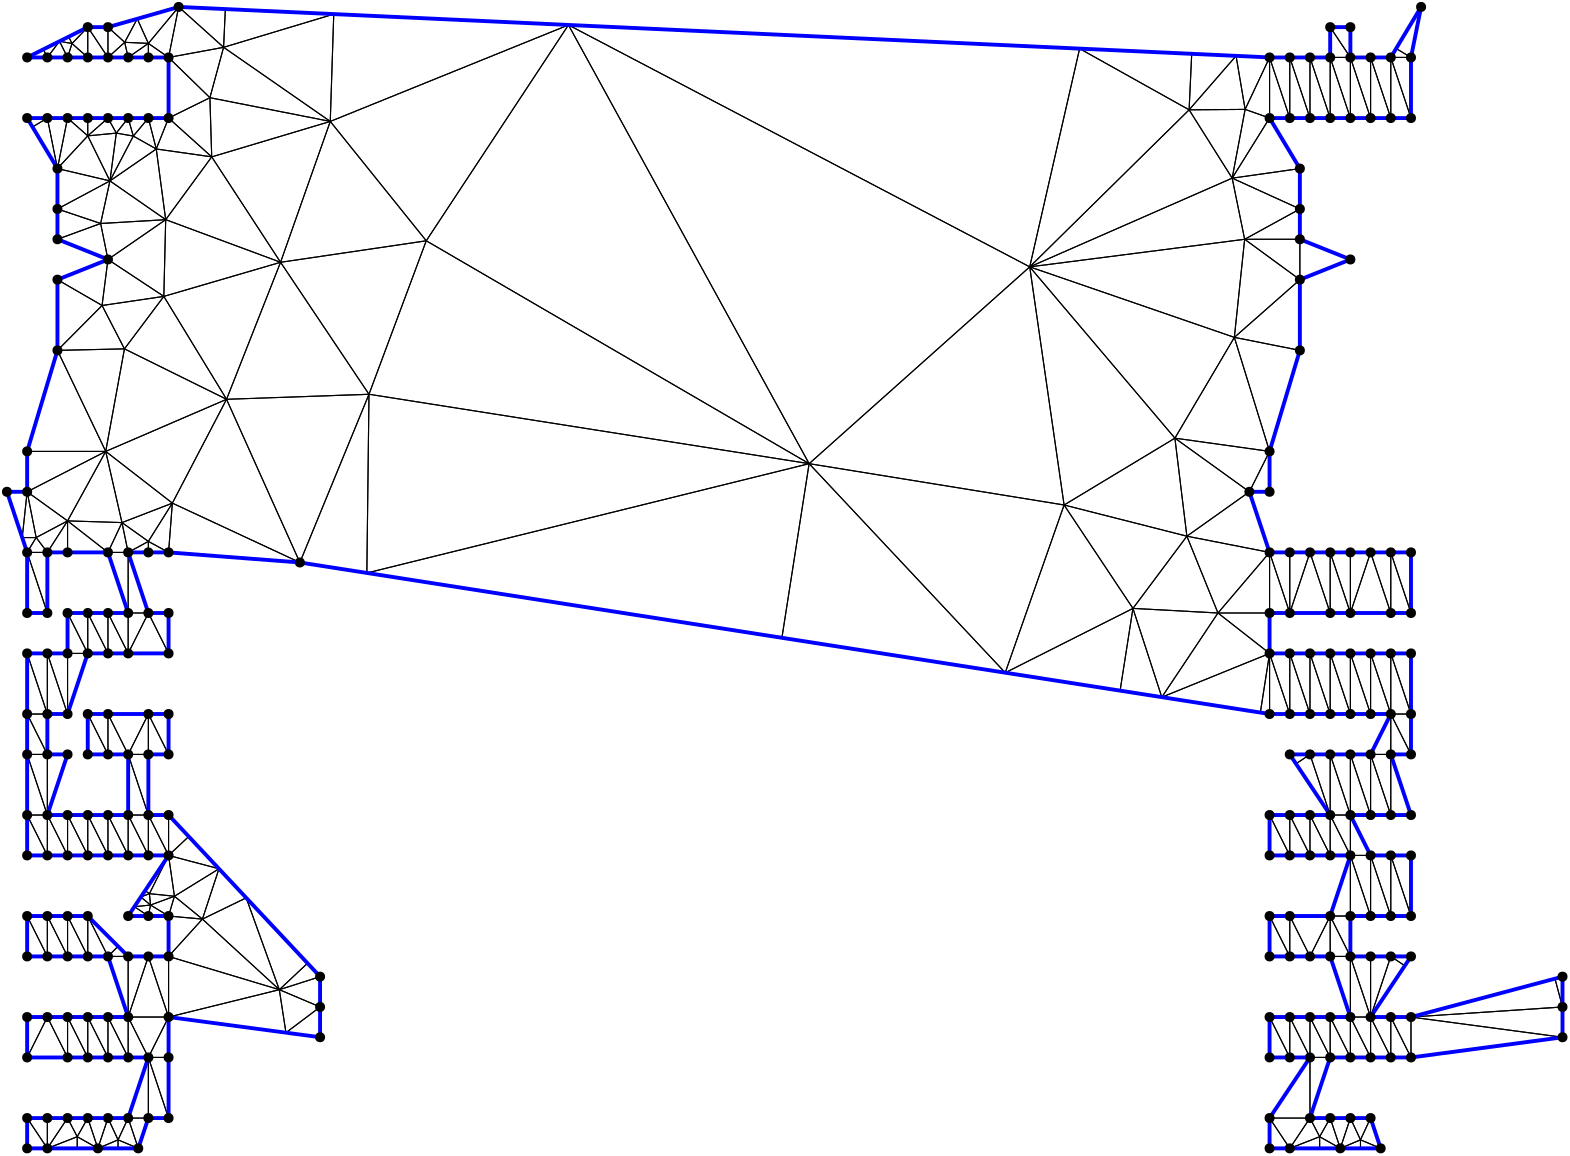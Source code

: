 <?xml version="1.0"?>
<!DOCTYPE ipe SYSTEM "ipe.dtd">
<ipe version="70218" creator="Ipe 7.2.24">
<info created="D:20221020151441" modified="D:20221020151441"/>
<ipestyle name="basic">
<symbol name="mark/disk(sx)" transformations="translations">
<path fill="sym-stroke">
0.6 0 0 0.6 0 0 e
</path>
</symbol>
<anglesize name="22.5 deg" value="22.5"/>
<anglesize name="30 deg" value="30"/>
<anglesize name="45 deg" value="45"/>
<anglesize name="60 deg" value="60"/>
<anglesize name="90 deg" value="90"/>
<arrowsize name="large" value="10"/>
<arrowsize name="small" value="5"/>
<arrowsize name="tiny" value="3"/>
<color name="blue" value="0 0 1"/>
<color name="gray" value="0.745"/>
<color name="green" value="0 1 0"/>
<color name="red" value="1 0 0"/>
<color name="pink" value="1 0.753 0.796"/>
<pen name="heavier" value="0.8"/>
<pen name="fat" value="1.4"/>
<pen name="ultrafat" value="2"/>
<gridsize name="16 pts (~6 mm)" value="16"/>
<gridsize name="32 pts (~12 mm)" value="32"/>
<gridsize name="4 pts" value="4"/>
<gridsize name="8 pts (~3 mm)" value="8"/>
<opacity name="10%" value="0.1"/>
<opacity name="25%" value="0.25"/>
<opacity name="50%" value="0.5"/>
<opacity name="75%" value="0.75"/>
<symbolsize name="large" value="5"/>
<symbolsize name="small" value="2"/>
<symbolsize name="tiny" value="1.1"/>
<textsize name="huge" value="\huge"/>
<textsize name="large" value="\large"/>
<textsize name="small" value="\small"/>
<textsize name="tiny" value="	iny"/>
<tiling name="falling" angle="-60" step="4" width="1"/>
<tiling name="rising" angle="30" step="4" width="1"/>
</ipestyle>
<page>
<layer name="hull"/>
<layer name="constraints"/>
<layer name="triangulation"/>
<layer name="obtuse"/>
<layer name="blub"/>
<layer name="problems"/>
<view layers="hull constraints triangulation obtuse blub" active="triangulation"/>
<path layer="triangulation" stroke="black">
66.9091 537.455 m 
66.9091 515.636 l 
</path>
<path layer="triangulation" stroke="black">
66.9091 515.636 m 
74.1818 515.636 l 
</path>
<path layer="triangulation" stroke="black">
74.1818 515.636 m 
66.9091 537.455 l 
</path>
<path layer="triangulation" stroke="black">
37.8182 682.909 m 
45.0909 682.909 l 
</path>
<path layer="triangulation" stroke="black">
45.0909 682.909 m 
37.8182 697.455 l 
</path>
<path layer="triangulation" stroke="black">
37.8182 697.455 m 
37.8182 682.909 l 
</path>
<path layer="triangulation" stroke="black">
52.3636 624.727 m 
59.6364 610.182 l 
</path>
<path layer="triangulation" stroke="black">
59.6364 610.182 m 
59.6364 624.727 l 
</path>
<path layer="triangulation" stroke="black">
59.6364 624.727 m 
52.3636 624.727 l 
</path>
<path layer="triangulation" stroke="black">
66.9091 573.818 m 
59.6364 573.818 l 
</path>
<path layer="triangulation" stroke="black">
59.6364 573.818 m 
59.6364 552 l 
</path>
<path layer="triangulation" stroke="black">
59.6364 552 m 
66.9091 573.818 l 
</path>
<path layer="triangulation" stroke="black">
440.777 725.104 m 
463.273 741.091 l 
</path>
<path layer="triangulation" stroke="black">
463.273 741.091 m 
436.465 760.399 l 
</path>
<path layer="triangulation" stroke="black">
436.465 760.399 m 
440.777 725.104 l 
</path>
<path layer="triangulation" stroke="black">
506.909 624.727 m 
499.636 646.545 l 
</path>
<path layer="triangulation" stroke="black">
499.636 646.545 m 
499.636 624.727 l 
</path>
<path layer="triangulation" stroke="black">
499.636 624.727 m 
506.909 624.727 l 
</path>
<path layer="triangulation" stroke="black">
57.4048 730.005 m 
75.5461 737.008 l 
</path>
<path layer="triangulation" stroke="black">
75.5461 737.008 m 
51.56 755.636 l 
</path>
<path layer="triangulation" stroke="black">
51.56 755.636 m 
57.4048 730.005 l 
</path>
<path layer="triangulation" stroke="black">
477.818 682.909 m 
485.091 661.091 l 
</path>
<path layer="triangulation" stroke="black">
485.091 661.091 m 
485.091 682.909 l 
</path>
<path layer="triangulation" stroke="black">
485.091 682.909 m 
477.818 682.909 l 
</path>
<path layer="triangulation" stroke="black">
66.9091 624.727 m 
59.6364 624.727 l 
</path>
<path layer="triangulation" stroke="black">
59.6364 624.727 m 
66.9091 610.182 l 
</path>
<path layer="triangulation" stroke="black">
66.9091 610.182 m 
66.9091 624.727 l 
</path>
<path layer="triangulation" stroke="black">
56 507.789 m 
59.6364 515.636 l 
</path>
<path layer="triangulation" stroke="black">
59.6364 515.636 m 
52.3636 515.636 l 
</path>
<path layer="triangulation" stroke="black">
52.3636 515.636 m 
56 507.789 l 
</path>
<path layer="triangulation" stroke="black">
485.091 573.818 m 
492.364 588.364 l 
</path>
<path layer="triangulation" stroke="black">
492.364 588.364 m 
477.818 588.364 l 
</path>
<path layer="triangulation" stroke="black">
477.818 588.364 m 
485.091 573.818 l 
</path>
<path layer="triangulation" stroke="black">
506.909 624.727 m 
514.182 624.727 l 
</path>
<path layer="triangulation" stroke="black">
514.182 624.727 m 
506.909 646.545 l 
</path>
<path layer="triangulation" stroke="black">
506.909 646.545 m 
506.909 624.727 l 
</path>
<path layer="triangulation" stroke="black">
66.9091 537.455 m 
59.6364 515.636 l 
</path>
<path layer="triangulation" stroke="black">
59.6364 515.636 m 
66.9091 515.636 l 
</path>
<path layer="triangulation" stroke="black">
66.9091 515.636 m 
66.9091 537.455 l 
</path>
<path layer="triangulation" stroke="black">
37.8182 515.636 m 
30.5455 515.636 l 
</path>
<path layer="triangulation" stroke="black">
30.5455 515.636 m 
30.5455 504.727 l 
</path>
<path layer="triangulation" stroke="black">
30.5455 504.727 m 
37.8182 515.636 l 
</path>
<path layer="triangulation" stroke="black">
45.0909 552 m 
37.8182 552 l 
</path>
<path layer="triangulation" stroke="black">
37.8182 552 m 
45.0909 537.455 l 
</path>
<path layer="triangulation" stroke="black">
45.0909 537.455 m 
45.0909 552 l 
</path>
<path layer="triangulation" stroke="black">
470.545 610.182 m 
477.818 610.182 l 
</path>
<path layer="triangulation" stroke="black">
477.818 610.182 m 
470.545 624.727 l 
</path>
<path layer="triangulation" stroke="black">
470.545 624.727 m 
470.545 610.182 l 
</path>
<path layer="triangulation" stroke="black">
56 577.455 m 
45.0909 588.364 l 
</path>
<path layer="triangulation" stroke="black">
45.0909 588.364 m 
52.3636 573.818 l 
</path>
<path layer="triangulation" stroke="black">
52.3636 573.818 m 
56 577.455 l 
</path>
<path layer="triangulation" stroke="black">
470.545 624.727 m 
477.818 610.182 l 
</path>
<path layer="triangulation" stroke="black">
477.818 610.182 m 
477.818 624.727 l 
</path>
<path layer="triangulation" stroke="black">
477.818 624.727 m 
470.545 624.727 l 
</path>
<path layer="triangulation" stroke="black">
506.909 537.455 m 
499.636 552 l 
</path>
<path layer="triangulation" stroke="black">
499.636 552 m 
499.636 537.455 l 
</path>
<path layer="triangulation" stroke="black">
499.636 537.455 m 
506.909 537.455 l 
</path>
<path layer="triangulation" stroke="black">
45.0909 624.727 m 
37.8182 624.727 l 
</path>
<path layer="triangulation" stroke="black">
37.8182 624.727 m 
45.0909 610.182 l 
</path>
<path layer="triangulation" stroke="black">
45.0909 610.182 m 
45.0909 624.727 l 
</path>
<path layer="triangulation" stroke="black">
52.3636 552 m 
45.0909 552 l 
</path>
<path layer="triangulation" stroke="black">
45.0909 552 m 
52.3636 537.455 l 
</path>
<path layer="triangulation" stroke="black">
52.3636 537.455 m 
52.3636 552 l 
</path>
<path layer="triangulation" stroke="black">
30.5455 624.727 m 
30.5455 646.545 l 
</path>
<path layer="triangulation" stroke="black">
30.5455 646.545 m 
23.2727 646.545 l 
</path>
<path layer="triangulation" stroke="black">
23.2727 646.545 m 
30.5455 624.727 l 
</path>
<path layer="triangulation" stroke="black">
30.5455 610.182 m 
37.8182 610.182 l 
</path>
<path layer="triangulation" stroke="black">
37.8182 610.182 m 
30.5455 624.727 l 
</path>
<path layer="triangulation" stroke="black">
30.5455 624.727 m 
30.5455 610.182 l 
</path>
<path layer="triangulation" stroke="black">
57.4048 730.005 m 
52.3636 719.273 l 
</path>
<path layer="triangulation" stroke="black">
52.3636 719.273 m 
59.6364 719.273 l 
</path>
<path layer="triangulation" stroke="black">
59.6364 719.273 m 
57.4048 730.005 l 
</path>
<path layer="triangulation" stroke="black">
23.2727 719.273 m 
30.5455 697.455 l 
</path>
<path layer="triangulation" stroke="black">
30.5455 697.455 m 
30.5455 719.273 l 
</path>
<path layer="triangulation" stroke="black">
30.5455 719.273 m 
23.2727 719.273 l 
</path>
<path layer="triangulation" stroke="black">
470.545 682.909 m 
470.545 661.091 l 
</path>
<path layer="triangulation" stroke="black">
470.545 661.091 m 
477.818 661.091 l 
</path>
<path layer="triangulation" stroke="black">
477.818 661.091 m 
470.545 682.909 l 
</path>
<path layer="triangulation" stroke="black">
30.5455 682.909 m 
23.2727 682.909 l 
</path>
<path layer="triangulation" stroke="black">
23.2727 682.909 m 
30.5455 661.091 l 
</path>
<path layer="triangulation" stroke="black">
30.5455 661.091 m 
30.5455 682.909 l 
</path>
<path layer="triangulation" stroke="black">
45.0909 682.909 m 
45.0909 697.455 l 
</path>
<path layer="triangulation" stroke="black">
45.0909 697.455 m 
37.8182 697.455 l 
</path>
<path layer="triangulation" stroke="black">
37.8182 697.455 m 
45.0909 682.909 l 
</path>
<path layer="triangulation" stroke="black">
23.2727 610.182 m 
30.5455 610.182 l 
</path>
<path layer="triangulation" stroke="black">
30.5455 610.182 m 
23.2727 624.727 l 
</path>
<path layer="triangulation" stroke="black">
23.2727 624.727 m 
23.2727 610.182 l 
</path>
<path layer="triangulation" stroke="black">
37.8182 661.091 m 
45.0909 682.909 l 
</path>
<path layer="triangulation" stroke="black">
45.0909 682.909 m 
37.8182 682.909 l 
</path>
<path layer="triangulation" stroke="black">
37.8182 682.909 m 
37.8182 661.091 l 
</path>
<path layer="triangulation" stroke="black">
470.545 741.091 m 
470.545 755.636 l 
</path>
<path layer="triangulation" stroke="black">
470.545 755.636 m 
463.273 741.091 l 
</path>
<path layer="triangulation" stroke="black">
463.273 741.091 m 
470.545 741.091 l 
</path>
<path layer="triangulation" stroke="black">
73.1486 839.055 m 
69.7558 864.499 l 
</path>
<path layer="triangulation" stroke="black">
69.7558 864.499 m 
53.0751 853.003 l 
</path>
<path layer="triangulation" stroke="black">
53.0751 853.003 m 
73.1486 839.055 l 
</path>
<path layer="triangulation" stroke="black">
436.465 760.399 m 
457.866 796.68 l 
</path>
<path layer="triangulation" stroke="black">
457.866 796.68 m 
384.199 822.064 l 
</path>
<path layer="triangulation" stroke="black">
384.199 822.064 m 
436.465 760.399 l 
</path>
<path layer="triangulation" stroke="black">
451.965 697.455 m 
470.545 719.273 l 
</path>
<path layer="triangulation" stroke="black">
470.545 719.273 m 
440.777 725.104 l 
</path>
<path layer="triangulation" stroke="black">
440.777 725.104 m 
451.965 697.455 l 
</path>
<path layer="triangulation" stroke="black">
481.455 832 m 
481.455 817.455 l 
</path>
<path layer="triangulation" stroke="black">
481.455 817.455 m 
499.636 824.727 l 
</path>
<path layer="triangulation" stroke="black">
499.636 824.727 m 
481.455 832 l 
</path>
<path layer="triangulation" stroke="black">
457.866 796.68 m 
436.465 760.399 l 
</path>
<path layer="triangulation" stroke="black">
436.465 760.399 m 
470.545 755.636 l 
</path>
<path layer="triangulation" stroke="black">
470.545 755.636 m 
457.866 796.68 l 
</path>
<path layer="triangulation" stroke="black">
492.364 875.636 m 
492.364 897.455 l 
</path>
<path layer="triangulation" stroke="black">
492.364 897.455 m 
485.091 897.455 l 
</path>
<path layer="triangulation" stroke="black">
485.091 897.455 m 
492.364 875.636 l 
</path>
<path layer="triangulation" stroke="black">
304.783 751.216 m 
218.138 909.14 l 
</path>
<path layer="triangulation" stroke="black">
218.138 909.14 m 
166.948 831.451 l 
</path>
<path layer="triangulation" stroke="black">
166.948 831.451 m 
304.783 751.216 l 
</path>
<path layer="triangulation" stroke="black">
461.573 832 m 
481.455 832 l 
</path>
<path layer="triangulation" stroke="black">
481.455 832 m 
481.455 842.909 l 
</path>
<path layer="triangulation" stroke="black">
481.455 842.909 m 
461.573 832 l 
</path>
<path layer="triangulation" stroke="black">
492.364 697.455 m 
492.364 719.273 l 
</path>
<path layer="triangulation" stroke="black">
492.364 719.273 m 
485.091 719.273 l 
</path>
<path layer="triangulation" stroke="black">
485.091 719.273 m 
492.364 697.455 l 
</path>
<path layer="triangulation" stroke="black">
492.364 646.545 m 
485.091 646.545 l 
</path>
<path layer="triangulation" stroke="black">
485.091 646.545 m 
492.364 624.727 l 
</path>
<path layer="triangulation" stroke="black">
492.364 624.727 m 
492.364 646.545 l 
</path>
<path layer="triangulation" stroke="black">
492.364 682.909 m 
499.636 661.091 l 
</path>
<path layer="triangulation" stroke="black">
499.636 661.091 m 
499.636 682.909 l 
</path>
<path layer="triangulation" stroke="black">
499.636 682.909 m 
492.364 682.909 l 
</path>
<path layer="triangulation" stroke="black">
492.364 682.909 m 
485.091 682.909 l 
</path>
<path layer="triangulation" stroke="black">
485.091 682.909 m 
492.364 661.091 l 
</path>
<path layer="triangulation" stroke="black">
492.364 661.091 m 
492.364 682.909 l 
</path>
<path layer="triangulation" stroke="black">
492.364 624.727 m 
499.636 624.727 l 
</path>
<path layer="triangulation" stroke="black">
499.636 624.727 m 
492.364 646.545 l 
</path>
<path layer="triangulation" stroke="black">
492.364 646.545 m 
492.364 624.727 l 
</path>
<path layer="triangulation" stroke="black">
477.818 610.182 m 
485.091 610.182 l 
</path>
<path layer="triangulation" stroke="black">
485.091 610.182 m 
477.818 624.727 l 
</path>
<path layer="triangulation" stroke="black">
477.818 624.727 m 
477.818 610.182 l 
</path>
<path layer="triangulation" stroke="black">
451.965 697.455 m 
470.545 697.455 l 
</path>
<path layer="triangulation" stroke="black">
470.545 697.455 m 
470.545 719.273 l 
</path>
<path layer="triangulation" stroke="black">
470.545 719.273 m 
451.965 697.455 l 
</path>
<path layer="triangulation" stroke="black">
74.1818 552 m 
114.055 561.852 l 
</path>
<path layer="triangulation" stroke="black">
114.055 561.852 m 
74.1818 573.818 l 
</path>
<path layer="triangulation" stroke="black">
74.1818 573.818 m 
74.1818 552 l 
</path>
<path layer="triangulation" stroke="black">
499.636 610.182 m 
506.909 610.182 l 
</path>
<path layer="triangulation" stroke="black">
506.909 610.182 m 
499.636 624.727 l 
</path>
<path layer="triangulation" stroke="black">
499.636 624.727 m 
499.636 610.182 l 
</path>
<path layer="triangulation" stroke="black">
485.091 624.727 m 
492.364 610.182 l 
</path>
<path layer="triangulation" stroke="black">
492.364 610.182 m 
492.364 624.727 l 
</path>
<path layer="triangulation" stroke="black">
492.364 624.727 m 
485.091 624.727 l 
</path>
<path layer="triangulation" stroke="black">
506.909 610.182 m 
514.182 588.364 l 
</path>
<path layer="triangulation" stroke="black">
514.182 588.364 m 
514.182 610.182 l 
</path>
<path layer="triangulation" stroke="black">
514.182 610.182 m 
506.909 610.182 l 
</path>
<path layer="triangulation" stroke="black">
485.091 537.455 m 
492.364 537.455 l 
</path>
<path layer="triangulation" stroke="black">
492.364 537.455 m 
485.091 552 l 
</path>
<path layer="triangulation" stroke="black">
485.091 552 m 
485.091 537.455 l 
</path>
<path layer="triangulation" stroke="black">
59.6364 552 m 
52.3636 552 l 
</path>
<path layer="triangulation" stroke="black">
52.3636 552 m 
59.6364 537.455 l 
</path>
<path layer="triangulation" stroke="black">
59.6364 537.455 m 
59.6364 552 l 
</path>
<path layer="triangulation" stroke="black">
30.5455 504.727 m 
23.2727 515.636 l 
</path>
<path layer="triangulation" stroke="black">
23.2727 515.636 m 
23.2727 504.727 l 
</path>
<path layer="triangulation" stroke="black">
23.2727 504.727 m 
30.5455 504.727 l 
</path>
<path layer="triangulation" stroke="black">
41.2985 508.918 m 
48.7273 504.727 l 
</path>
<path layer="triangulation" stroke="black">
48.7273 504.727 m 
45.0909 515.636 l 
</path>
<path layer="triangulation" stroke="black">
45.0909 515.636 m 
41.2985 508.918 l 
</path>
<path layer="triangulation" stroke="black">
30.5455 504.727 m 
30.5455 515.636 l 
</path>
<path layer="triangulation" stroke="black">
30.5455 515.636 m 
23.2727 515.636 l 
</path>
<path layer="triangulation" stroke="black">
23.2727 515.636 m 
30.5455 504.727 l 
</path>
<path layer="triangulation" stroke="black">
37.8182 537.455 m 
45.0909 537.455 l 
</path>
<path layer="triangulation" stroke="black">
45.0909 537.455 m 
37.8182 552 l 
</path>
<path layer="triangulation" stroke="black">
37.8182 552 m 
37.8182 537.455 l 
</path>
<path layer="triangulation" stroke="black">
30.5455 552 m 
23.2727 537.455 l 
</path>
<path layer="triangulation" stroke="black">
23.2727 537.455 m 
37.8182 537.455 l 
</path>
<path layer="triangulation" stroke="black">
37.8182 537.455 m 
30.5455 552 l 
</path>
<path layer="triangulation" stroke="black">
23.2727 552 m 
23.2727 537.455 l 
</path>
<path layer="triangulation" stroke="black">
23.2727 537.455 m 
30.5455 552 l 
</path>
<path layer="triangulation" stroke="black">
30.5455 552 m 
23.2727 552 l 
</path>
<path layer="triangulation" stroke="black">
30.5455 552 m 
37.8182 537.455 l 
</path>
<path layer="triangulation" stroke="black">
37.8182 537.455 m 
37.8182 552 l 
</path>
<path layer="triangulation" stroke="black">
37.8182 552 m 
30.5455 552 l 
</path>
<path layer="triangulation" stroke="black">
41.2985 508.918 m 
45.0909 515.636 l 
</path>
<path layer="triangulation" stroke="black">
45.0909 515.636 m 
37.8182 515.636 l 
</path>
<path layer="triangulation" stroke="black">
37.8182 515.636 m 
41.2985 508.918 l 
</path>
<path layer="triangulation" stroke="black">
48.7273 504.727 m 
56 507.789 l 
</path>
<path layer="triangulation" stroke="black">
56 507.789 m 
52.3636 515.636 l 
</path>
<path layer="triangulation" stroke="black">
52.3636 515.636 m 
48.7273 504.727 l 
</path>
<path layer="triangulation" stroke="black">
59.6364 515.636 m 
63.2727 504.727 l 
</path>
<path layer="triangulation" stroke="black">
63.2727 504.727 m 
66.9091 515.636 l 
</path>
<path layer="triangulation" stroke="black">
66.9091 515.636 m 
59.6364 515.636 l 
</path>
<path layer="triangulation" stroke="black">
59.6364 552 m 
59.6364 537.455 l 
</path>
<path layer="triangulation" stroke="black">
59.6364 537.455 m 
66.9091 537.455 l 
</path>
<path layer="triangulation" stroke="black">
66.9091 537.455 m 
59.6364 552 l 
</path>
<path layer="triangulation" stroke="black">
45.0909 515.636 m 
48.7273 504.727 l 
</path>
<path layer="triangulation" stroke="black">
48.7273 504.727 m 
52.3636 515.636 l 
</path>
<path layer="triangulation" stroke="black">
52.3636 515.636 m 
45.0909 515.636 l 
</path>
<path layer="triangulation" stroke="black">
74.1818 552 m 
66.9091 537.455 l 
</path>
<path layer="triangulation" stroke="black">
66.9091 537.455 m 
74.1818 537.455 l 
</path>
<path layer="triangulation" stroke="black">
74.1818 537.455 m 
74.1818 552 l 
</path>
<path layer="triangulation" stroke="black">
30.5455 624.727 m 
37.8182 646.545 l 
</path>
<path layer="triangulation" stroke="black">
37.8182 646.545 m 
30.5455 646.545 l 
</path>
<path layer="triangulation" stroke="black">
30.5455 646.545 m 
30.5455 624.727 l 
</path>
<path layer="triangulation" stroke="black">
59.6364 552 m 
66.9091 537.455 l 
</path>
<path layer="triangulation" stroke="black">
66.9091 537.455 m 
74.1818 552 l 
</path>
<path layer="triangulation" stroke="black">
74.1818 552 m 
59.6364 552 l 
</path>
<path layer="triangulation" stroke="black">
66.9091 537.455 m 
74.1818 515.636 l 
</path>
<path layer="triangulation" stroke="black">
74.1818 515.636 m 
74.1818 537.455 l 
</path>
<path layer="triangulation" stroke="black">
74.1818 537.455 m 
66.9091 537.455 l 
</path>
<path layer="triangulation" stroke="black">
66.9091 573.818 m 
59.6364 552 l 
</path>
<path layer="triangulation" stroke="black">
59.6364 552 m 
74.1818 552 l 
</path>
<path layer="triangulation" stroke="black">
74.1818 552 m 
66.9091 573.818 l 
</path>
<path layer="triangulation" stroke="black">
52.3636 552 m 
52.3636 537.455 l 
</path>
<path layer="triangulation" stroke="black">
52.3636 537.455 m 
59.6364 537.455 l 
</path>
<path layer="triangulation" stroke="black">
59.6364 537.455 m 
52.3636 552 l 
</path>
<path layer="triangulation" stroke="black">
128.727 566.545 m 
114.055 561.852 l 
</path>
<path layer="triangulation" stroke="black">
114.055 561.852 m 
128.727 555.636 l 
</path>
<path layer="triangulation" stroke="black">
128.727 555.636 m 
128.727 566.545 l 
</path>
<path layer="triangulation" stroke="black">
66.9091 573.818 m 
74.1818 552 l 
</path>
<path layer="triangulation" stroke="black">
74.1818 552 m 
74.1818 573.818 l 
</path>
<path layer="triangulation" stroke="black">
74.1818 573.818 m 
66.9091 573.818 l 
</path>
<path layer="triangulation" stroke="black">
116.444 546.365 m 
128.727 544.727 l 
</path>
<path layer="triangulation" stroke="black">
128.727 544.727 m 
128.727 555.636 l 
</path>
<path layer="triangulation" stroke="black">
128.727 555.636 m 
116.444 546.365 l 
</path>
<path layer="triangulation" stroke="black">
61.8741 591.72 m 
67.6803 592.323 l 
</path>
<path layer="triangulation" stroke="black">
67.6803 592.323 m 
64.2032 595.214 l 
</path>
<path layer="triangulation" stroke="black">
64.2032 595.214 m 
61.8741 591.72 l 
</path>
<path layer="triangulation" stroke="black">
59.6364 573.818 m 
52.3636 573.818 l 
</path>
<path layer="triangulation" stroke="black">
52.3636 573.818 m 
59.6364 552 l 
</path>
<path layer="triangulation" stroke="black">
59.6364 552 m 
59.6364 573.818 l 
</path>
<path layer="triangulation" stroke="black">
52.3636 537.455 m 
45.0909 552 l 
</path>
<path layer="triangulation" stroke="black">
45.0909 552 m 
45.0909 537.455 l 
</path>
<path layer="triangulation" stroke="black">
45.0909 537.455 m 
52.3636 537.455 l 
</path>
<path layer="triangulation" stroke="black">
74.1818 610.182 m 
66.9091 624.727 l 
</path>
<path layer="triangulation" stroke="black">
66.9091 624.727 m 
66.9091 610.182 l 
</path>
<path layer="triangulation" stroke="black">
66.9091 610.182 m 
74.1818 610.182 l 
</path>
<path layer="triangulation" stroke="black">
67.2913 596.419 m 
76.2926 595.492 l 
</path>
<path layer="triangulation" stroke="black">
76.2926 595.492 m 
74.1818 610.182 l 
</path>
<path layer="triangulation" stroke="black">
74.1818 610.182 m 
67.2913 596.419 l 
</path>
<path layer="triangulation" stroke="black">
74.1818 552 m 
116.444 546.365 l 
</path>
<path layer="triangulation" stroke="black">
116.444 546.365 m 
114.055 561.852 l 
</path>
<path layer="triangulation" stroke="black">
114.055 561.852 m 
74.1818 552 l 
</path>
<path layer="triangulation" stroke="black">
37.8182 682.909 m 
30.5455 682.909 l 
</path>
<path layer="triangulation" stroke="black">
30.5455 682.909 m 
37.8182 661.091 l 
</path>
<path layer="triangulation" stroke="black">
37.8182 661.091 m 
37.8182 682.909 l 
</path>
<path layer="triangulation" stroke="black">
92.3258 605.374 m 
74.1818 610.182 l 
</path>
<path layer="triangulation" stroke="black">
74.1818 610.182 m 
76.2926 595.492 l 
</path>
<path layer="triangulation" stroke="black">
76.2926 595.492 m 
92.3258 605.374 l 
</path>
<path layer="triangulation" stroke="black">
74.1818 610.182 m 
74.1818 624.727 l 
</path>
<path layer="triangulation" stroke="black">
74.1818 624.727 m 
66.9091 624.727 l 
</path>
<path layer="triangulation" stroke="black">
66.9091 624.727 m 
74.1818 610.182 l 
</path>
<path layer="triangulation" stroke="black">
86.3662 587.26 m 
74.1818 588.364 l 
</path>
<path layer="triangulation" stroke="black">
74.1818 588.364 m 
74.1818 573.818 l 
</path>
<path layer="triangulation" stroke="black">
74.1818 573.818 m 
86.3662 587.26 l 
</path>
<path layer="triangulation" stroke="black">
66.9091 661.091 m 
59.6364 646.545 l 
</path>
<path layer="triangulation" stroke="black">
59.6364 646.545 m 
66.9091 646.545 l 
</path>
<path layer="triangulation" stroke="black">
66.9091 646.545 m 
66.9091 661.091 l 
</path>
<path layer="triangulation" stroke="black">
59.6364 610.182 m 
66.9091 610.182 l 
</path>
<path layer="triangulation" stroke="black">
66.9091 610.182 m 
59.6364 624.727 l 
</path>
<path layer="triangulation" stroke="black">
59.6364 624.727 m 
59.6364 610.182 l 
</path>
<path layer="triangulation" stroke="black">
52.3636 610.182 m 
59.6364 610.182 l 
</path>
<path layer="triangulation" stroke="black">
59.6364 610.182 m 
52.3636 624.727 l 
</path>
<path layer="triangulation" stroke="black">
52.3636 624.727 m 
52.3636 610.182 l 
</path>
<path layer="triangulation" stroke="black">
66.9091 624.727 m 
66.9091 646.545 l 
</path>
<path layer="triangulation" stroke="black">
66.9091 646.545 m 
59.6364 646.545 l 
</path>
<path layer="triangulation" stroke="black">
59.6364 646.545 m 
66.9091 624.727 l 
</path>
<path layer="triangulation" stroke="black">
52.3636 610.182 m 
52.3636 624.727 l 
</path>
<path layer="triangulation" stroke="black">
52.3636 624.727 m 
45.0909 624.727 l 
</path>
<path layer="triangulation" stroke="black">
45.0909 624.727 m 
52.3636 610.182 l 
</path>
<path layer="triangulation" stroke="black">
59.6364 624.727 m 
66.9091 624.727 l 
</path>
<path layer="triangulation" stroke="black">
66.9091 624.727 m 
59.6364 646.545 l 
</path>
<path layer="triangulation" stroke="black">
59.6364 646.545 m 
59.6364 624.727 l 
</path>
<path layer="triangulation" stroke="black">
23.2727 624.727 m 
30.5455 610.182 l 
</path>
<path layer="triangulation" stroke="black">
30.5455 610.182 m 
30.5455 624.727 l 
</path>
<path layer="triangulation" stroke="black">
30.5455 624.727 m 
23.2727 624.727 l 
</path>
<path layer="triangulation" stroke="black">
52.3636 610.182 m 
45.0909 624.727 l 
</path>
<path layer="triangulation" stroke="black">
45.0909 624.727 m 
45.0909 610.182 l 
</path>
<path layer="triangulation" stroke="black">
45.0909 610.182 m 
52.3636 610.182 l 
</path>
<path layer="triangulation" stroke="black">
37.8182 588.364 m 
37.8182 573.818 l 
</path>
<path layer="triangulation" stroke="black">
37.8182 573.818 m 
45.0909 573.818 l 
</path>
<path layer="triangulation" stroke="black">
45.0909 573.818 m 
37.8182 588.364 l 
</path>
<path layer="triangulation" stroke="black">
45.0909 588.364 m 
45.0909 573.818 l 
</path>
<path layer="triangulation" stroke="black">
45.0909 573.818 m 
52.3636 573.818 l 
</path>
<path layer="triangulation" stroke="black">
52.3636 573.818 m 
45.0909 588.364 l 
</path>
<path layer="triangulation" stroke="black">
45.0909 588.364 m 
37.8182 588.364 l 
</path>
<path layer="triangulation" stroke="black">
37.8182 588.364 m 
45.0909 573.818 l 
</path>
<path layer="triangulation" stroke="black">
45.0909 573.818 m 
45.0909 588.364 l 
</path>
<path layer="triangulation" stroke="black">
56 577.455 m 
52.3636 573.818 l 
</path>
<path layer="triangulation" stroke="black">
52.3636 573.818 m 
59.6364 573.818 l 
</path>
<path layer="triangulation" stroke="black">
59.6364 573.818 m 
56 577.455 l 
</path>
<path layer="triangulation" stroke="black">
30.5455 573.818 m 
23.2727 588.364 l 
</path>
<path layer="triangulation" stroke="black">
23.2727 588.364 m 
23.2727 573.818 l 
</path>
<path layer="triangulation" stroke="black">
23.2727 573.818 m 
30.5455 573.818 l 
</path>
<path layer="triangulation" stroke="black">
30.5455 588.364 m 
30.5455 573.818 l 
</path>
<path layer="triangulation" stroke="black">
30.5455 573.818 m 
37.8182 573.818 l 
</path>
<path layer="triangulation" stroke="black">
37.8182 573.818 m 
30.5455 588.364 l 
</path>
<path layer="triangulation" stroke="black">
30.5455 588.364 m 
23.2727 588.364 l 
</path>
<path layer="triangulation" stroke="black">
23.2727 588.364 m 
30.5455 573.818 l 
</path>
<path layer="triangulation" stroke="black">
30.5455 573.818 m 
30.5455 588.364 l 
</path>
<path layer="triangulation" stroke="black">
30.5455 588.364 m 
37.8182 573.818 l 
</path>
<path layer="triangulation" stroke="black">
37.8182 573.818 m 
37.8182 588.364 l 
</path>
<path layer="triangulation" stroke="black">
37.8182 588.364 m 
30.5455 588.364 l 
</path>
<path layer="triangulation" stroke="black">
37.8182 624.727 m 
30.5455 624.727 l 
</path>
<path layer="triangulation" stroke="black">
30.5455 624.727 m 
37.8182 610.182 l 
</path>
<path layer="triangulation" stroke="black">
37.8182 610.182 m 
37.8182 624.727 l 
</path>
<path layer="triangulation" stroke="black">
37.8182 624.727 m 
37.8182 610.182 l 
</path>
<path layer="triangulation" stroke="black">
37.8182 610.182 m 
45.0909 610.182 l 
</path>
<path layer="triangulation" stroke="black">
45.0909 610.182 m 
37.8182 624.727 l 
</path>
<path layer="triangulation" stroke="black">
30.5455 624.727 m 
23.2727 646.545 l 
</path>
<path layer="triangulation" stroke="black">
23.2727 646.545 m 
23.2727 624.727 l 
</path>
<path layer="triangulation" stroke="black">
23.2727 624.727 m 
30.5455 624.727 l 
</path>
<path layer="triangulation" stroke="black">
30.5455 646.545 m 
23.2727 661.091 l 
</path>
<path layer="triangulation" stroke="black">
23.2727 661.091 m 
23.2727 646.545 l 
</path>
<path layer="triangulation" stroke="black">
23.2727 646.545 m 
30.5455 646.545 l 
</path>
<path layer="triangulation" stroke="black">
30.5455 682.909 m 
30.5455 661.091 l 
</path>
<path layer="triangulation" stroke="black">
30.5455 661.091 m 
37.8182 661.091 l 
</path>
<path layer="triangulation" stroke="black">
37.8182 661.091 m 
30.5455 682.909 l 
</path>
<path layer="triangulation" stroke="black">
23.2727 661.091 m 
30.5455 646.545 l 
</path>
<path layer="triangulation" stroke="black">
30.5455 646.545 m 
30.5455 661.091 l 
</path>
<path layer="triangulation" stroke="black">
30.5455 661.091 m 
23.2727 661.091 l 
</path>
<path layer="triangulation" stroke="black">
45.0909 661.091 m 
45.0909 646.545 l 
</path>
<path layer="triangulation" stroke="black">
45.0909 646.545 m 
52.3636 646.545 l 
</path>
<path layer="triangulation" stroke="black">
52.3636 646.545 m 
45.0909 661.091 l 
</path>
<path layer="triangulation" stroke="black">
26.5126 724.624 m 
30.5455 719.273 l 
</path>
<path layer="triangulation" stroke="black">
30.5455 719.273 m 
37.8182 730.615 l 
</path>
<path layer="triangulation" stroke="black">
37.8182 730.615 m 
26.5126 724.624 l 
</path>
<path layer="triangulation" stroke="black">
66.9091 697.455 m 
59.6364 682.909 l 
</path>
<path layer="triangulation" stroke="black">
59.6364 682.909 m 
74.1818 682.909 l 
</path>
<path layer="triangulation" stroke="black">
74.1818 682.909 m 
66.9091 697.455 l 
</path>
<path layer="triangulation" stroke="black">
52.3636 682.909 m 
52.3636 697.455 l 
</path>
<path layer="triangulation" stroke="black">
52.3636 697.455 m 
45.0909 697.455 l 
</path>
<path layer="triangulation" stroke="black">
45.0909 697.455 m 
52.3636 682.909 l 
</path>
<path layer="triangulation" stroke="black">
23.2727 661.091 m 
30.5455 661.091 l 
</path>
<path layer="triangulation" stroke="black">
30.5455 661.091 m 
23.2727 682.909 l 
</path>
<path layer="triangulation" stroke="black">
23.2727 682.909 m 
23.2727 661.091 l 
</path>
<path layer="triangulation" stroke="black">
23.2727 697.455 m 
30.5455 697.455 l 
</path>
<path layer="triangulation" stroke="black">
30.5455 697.455 m 
23.2727 719.273 l 
</path>
<path layer="triangulation" stroke="black">
23.2727 719.273 m 
23.2727 697.455 l 
</path>
<path layer="triangulation" stroke="black">
49.7268 837.681 m 
34.1818 832 l 
</path>
<path layer="triangulation" stroke="black">
34.1818 832 m 
52.3636 824.727 l 
</path>
<path layer="triangulation" stroke="black">
52.3636 824.727 m 
49.7268 837.681 l 
</path>
<path layer="triangulation" stroke="black">
21.4999 724.591 m 
23.2727 741.091 l 
</path>
<path layer="triangulation" stroke="black">
23.2727 741.091 m 
16 741.091 l 
</path>
<path layer="triangulation" stroke="black">
16 741.091 m 
21.4999 724.591 l 
</path>
<path layer="triangulation" stroke="black">
66.9091 723.233 m 
74.1818 719.273 l 
</path>
<path layer="triangulation" stroke="black">
74.1818 719.273 m 
75.5461 737.008 l 
</path>
<path layer="triangulation" stroke="black">
75.5461 737.008 m 
66.9091 723.233 l 
</path>
<path layer="triangulation" stroke="black">
50.242 808.161 m 
34.1818 817.455 l 
</path>
<path layer="triangulation" stroke="black">
34.1818 817.455 m 
34.1818 792 l 
</path>
<path layer="triangulation" stroke="black">
34.1818 792 m 
50.242 808.161 l 
</path>
<path layer="triangulation" stroke="black">
25.1979 872.428 m 
30.5455 875.636 l 
</path>
<path layer="triangulation" stroke="black">
30.5455 875.636 m 
23.2727 875.636 l 
</path>
<path layer="triangulation" stroke="black">
23.2727 875.636 m 
25.1979 872.428 l 
</path>
<path layer="triangulation" stroke="black">
55.3679 870.218 m 
61.4921 869.147 l 
</path>
<path layer="triangulation" stroke="black">
61.4921 869.147 m 
59.6364 875.636 l 
</path>
<path layer="triangulation" stroke="black">
59.6364 875.636 m 
55.3679 870.218 l 
</path>
<path layer="triangulation" stroke="black">
39.4241 902.463 m 
37.8182 897.455 l 
</path>
<path layer="triangulation" stroke="black">
37.8182 897.455 m 
45.0909 897.455 l 
</path>
<path layer="triangulation" stroke="black">
45.0909 897.455 m 
39.4241 902.463 l 
</path>
<path layer="triangulation" stroke="black">
34.1818 857.455 m 
37.8182 875.636 l 
</path>
<path layer="triangulation" stroke="black">
37.8182 875.636 m 
30.5455 875.636 l 
</path>
<path layer="triangulation" stroke="black">
30.5455 875.636 m 
34.1818 857.455 l 
</path>
<path layer="triangulation" stroke="black">
37.8182 875.636 m 
34.1818 857.455 l 
</path>
<path layer="triangulation" stroke="black">
34.1818 857.455 m 
45.0909 869.225 l 
</path>
<path layer="triangulation" stroke="black">
45.0909 869.225 m 
37.8182 875.636 l 
</path>
<path layer="triangulation" stroke="black">
49.7268 837.681 m 
34.1818 842.909 l 
</path>
<path layer="triangulation" stroke="black">
34.1818 842.909 m 
34.1818 832 l 
</path>
<path layer="triangulation" stroke="black">
34.1818 832 m 
49.7268 837.681 l 
</path>
<path layer="triangulation" stroke="black">
51.56 755.636 m 
34.1818 792 l 
</path>
<path layer="triangulation" stroke="black">
34.1818 792 m 
23.2727 755.636 l 
</path>
<path layer="triangulation" stroke="black">
23.2727 755.636 m 
51.56 755.636 l 
</path>
<path layer="triangulation" stroke="black">
30.5455 719.273 m 
37.8182 719.273 l 
</path>
<path layer="triangulation" stroke="black">
37.8182 719.273 m 
37.8182 730.615 l 
</path>
<path layer="triangulation" stroke="black">
37.8182 730.615 m 
30.5455 719.273 l 
</path>
<path layer="triangulation" stroke="black">
58.2983 792.541 m 
72.4783 811.435 l 
</path>
<path layer="triangulation" stroke="black">
72.4783 811.435 m 
50.242 808.161 l 
</path>
<path layer="triangulation" stroke="black">
50.242 808.161 m 
58.2983 792.541 l 
</path>
<path layer="triangulation" stroke="black">
55.3679 870.218 m 
59.6364 875.636 l 
</path>
<path layer="triangulation" stroke="black">
59.6364 875.636 m 
52.3636 875.636 l 
</path>
<path layer="triangulation" stroke="black">
52.3636 875.636 m 
55.3679 870.218 l 
</path>
<path layer="triangulation" stroke="black">
37.8182 719.273 m 
52.3636 719.273 l 
</path>
<path layer="triangulation" stroke="black">
52.3636 719.273 m 
37.8182 730.615 l 
</path>
<path layer="triangulation" stroke="black">
37.8182 730.615 m 
37.8182 719.273 l 
</path>
<path layer="triangulation" stroke="black">
45.0909 869.225 m 
52.3636 875.636 l 
</path>
<path layer="triangulation" stroke="black">
52.3636 875.636 m 
45.0909 875.636 l 
</path>
<path layer="triangulation" stroke="black">
45.0909 875.636 m 
45.0909 869.225 l 
</path>
<path layer="triangulation" stroke="black">
53.0751 853.003 m 
34.1818 842.909 l 
</path>
<path layer="triangulation" stroke="black">
34.1818 842.909 m 
49.7268 837.681 l 
</path>
<path layer="triangulation" stroke="black">
49.7268 837.681 m 
53.0751 853.003 l 
</path>
<path layer="triangulation" stroke="black">
38.1971 904.917 m 
39.4241 902.463 l 
</path>
<path layer="triangulation" stroke="black">
39.4241 902.463 m 
45.0909 908.364 l 
</path>
<path layer="triangulation" stroke="black">
45.0909 908.364 m 
38.1971 904.917 l 
</path>
<path layer="triangulation" stroke="black">
45.0909 897.455 m 
52.3636 897.455 l 
</path>
<path layer="triangulation" stroke="black">
52.3636 897.455 m 
45.0909 908.364 l 
</path>
<path layer="triangulation" stroke="black">
45.0909 908.364 m 
45.0909 897.455 l 
</path>
<path layer="triangulation" stroke="black">
69.7558 864.499 m 
74.1818 875.636 l 
</path>
<path layer="triangulation" stroke="black">
74.1818 875.636 m 
66.9091 875.636 l 
</path>
<path layer="triangulation" stroke="black">
66.9091 875.636 m 
69.7558 864.499 l 
</path>
<path layer="triangulation" stroke="black">
58.392 902.906 m 
52.3636 897.455 l 
</path>
<path layer="triangulation" stroke="black">
52.3636 897.455 m 
59.6364 897.455 l 
</path>
<path layer="triangulation" stroke="black">
59.6364 897.455 m 
58.392 902.906 l 
</path>
<path layer="triangulation" stroke="black">
52.3636 908.364 m 
45.0909 908.364 l 
</path>
<path layer="triangulation" stroke="black">
45.0909 908.364 m 
52.3636 897.455 l 
</path>
<path layer="triangulation" stroke="black">
52.3636 897.455 m 
52.3636 908.364 l 
</path>
<path layer="triangulation" stroke="black">
77.8182 915.636 m 
66.9091 902.515 l 
</path>
<path layer="triangulation" stroke="black">
66.9091 902.515 m 
74.1818 897.455 l 
</path>
<path layer="triangulation" stroke="black">
74.1818 897.455 m 
77.8182 915.636 l 
</path>
<path layer="triangulation" stroke="black">
62.908 911.376 m 
58.392 902.906 l 
</path>
<path layer="triangulation" stroke="black">
58.392 902.906 m 
66.9091 902.515 l 
</path>
<path layer="triangulation" stroke="black">
66.9091 902.515 m 
62.908 911.376 l 
</path>
<path layer="triangulation" stroke="black">
66.9091 902.515 m 
59.6364 897.455 l 
</path>
<path layer="triangulation" stroke="black">
59.6364 897.455 m 
66.9091 897.455 l 
</path>
<path layer="triangulation" stroke="black">
66.9091 897.455 m 
66.9091 902.515 l 
</path>
<path layer="triangulation" stroke="black">
51.56 755.636 m 
23.2727 741.091 l 
</path>
<path layer="triangulation" stroke="black">
23.2727 741.091 m 
37.8182 730.615 l 
</path>
<path layer="triangulation" stroke="black">
37.8182 730.615 m 
51.56 755.636 l 
</path>
<path layer="triangulation" stroke="black">
52.3636 682.909 m 
45.0909 697.455 l 
</path>
<path layer="triangulation" stroke="black">
45.0909 697.455 m 
45.0909 682.909 l 
</path>
<path layer="triangulation" stroke="black">
45.0909 682.909 m 
52.3636 682.909 l 
</path>
<path layer="triangulation" stroke="black">
69.7558 864.499 m 
66.9091 875.636 l 
</path>
<path layer="triangulation" stroke="black">
66.9091 875.636 m 
61.4921 869.147 l 
</path>
<path layer="triangulation" stroke="black">
61.4921 869.147 m 
69.7558 864.499 l 
</path>
<path layer="triangulation" stroke="black">
81.4394 616.986 m 
74.1818 624.727 l 
</path>
<path layer="triangulation" stroke="black">
74.1818 624.727 m 
74.1818 610.182 l 
</path>
<path layer="triangulation" stroke="black">
74.1818 610.182 m 
81.4394 616.986 l 
</path>
<path layer="triangulation" stroke="black">
461.573 832 m 
481.455 817.455 l 
</path>
<path layer="triangulation" stroke="black">
481.455 817.455 m 
481.455 832 l 
</path>
<path layer="triangulation" stroke="black">
481.455 832 m 
461.573 832 l 
</path>
<path layer="triangulation" stroke="black">
66.9091 697.455 m 
59.6364 697.455 l 
</path>
<path layer="triangulation" stroke="black">
59.6364 697.455 m 
59.6364 682.909 l 
</path>
<path layer="triangulation" stroke="black">
59.6364 682.909 m 
66.9091 697.455 l 
</path>
<path layer="triangulation" stroke="black">
66.9091 697.455 m 
59.6364 719.273 l 
</path>
<path layer="triangulation" stroke="black">
59.6364 719.273 m 
59.6364 697.455 l 
</path>
<path layer="triangulation" stroke="black">
59.6364 697.455 m 
66.9091 697.455 l 
</path>
<path layer="triangulation" stroke="black">
59.6364 697.455 m 
52.3636 697.455 l 
</path>
<path layer="triangulation" stroke="black">
52.3636 697.455 m 
59.6364 682.909 l 
</path>
<path layer="triangulation" stroke="black">
59.6364 682.909 m 
59.6364 697.455 l 
</path>
<path layer="triangulation" stroke="black">
59.6364 697.455 m 
59.6364 719.273 l 
</path>
<path layer="triangulation" stroke="black">
59.6364 719.273 m 
52.3636 719.273 l 
</path>
<path layer="triangulation" stroke="black">
52.3636 719.273 m 
59.6364 697.455 l 
</path>
<path layer="triangulation" stroke="black">
59.6364 719.273 m 
66.9091 723.233 l 
</path>
<path layer="triangulation" stroke="black">
66.9091 723.233 m 
57.4048 730.005 l 
</path>
<path layer="triangulation" stroke="black">
57.4048 730.005 m 
59.6364 719.273 l 
</path>
<path layer="triangulation" stroke="black">
74.1818 646.545 m 
66.9091 661.091 l 
</path>
<path layer="triangulation" stroke="black">
66.9091 661.091 m 
66.9091 646.545 l 
</path>
<path layer="triangulation" stroke="black">
66.9091 646.545 m 
74.1818 646.545 l 
</path>
<path layer="triangulation" stroke="black">
52.3636 661.091 m 
52.3636 646.545 l 
</path>
<path layer="triangulation" stroke="black">
52.3636 646.545 m 
59.6364 646.545 l 
</path>
<path layer="triangulation" stroke="black">
59.6364 646.545 m 
52.3636 661.091 l 
</path>
<path layer="triangulation" stroke="black">
52.3636 697.455 m 
52.3636 682.909 l 
</path>
<path layer="triangulation" stroke="black">
52.3636 682.909 m 
59.6364 682.909 l 
</path>
<path layer="triangulation" stroke="black">
59.6364 682.909 m 
52.3636 697.455 l 
</path>
<path layer="triangulation" stroke="black">
45.0909 661.091 m 
52.3636 646.545 l 
</path>
<path layer="triangulation" stroke="black">
52.3636 646.545 m 
52.3636 661.091 l 
</path>
<path layer="triangulation" stroke="black">
52.3636 661.091 m 
45.0909 661.091 l 
</path>
<path layer="triangulation" stroke="black">
59.6364 646.545 m 
66.9091 661.091 l 
</path>
<path layer="triangulation" stroke="black">
66.9091 661.091 m 
52.3636 661.091 l 
</path>
<path layer="triangulation" stroke="black">
52.3636 661.091 m 
59.6364 646.545 l 
</path>
<path layer="triangulation" stroke="black">
74.1818 682.909 m 
74.1818 697.455 l 
</path>
<path layer="triangulation" stroke="black">
74.1818 697.455 m 
66.9091 697.455 l 
</path>
<path layer="triangulation" stroke="black">
66.9091 697.455 m 
74.1818 682.909 l 
</path>
<path layer="triangulation" stroke="black">
74.1818 646.545 m 
74.1818 661.091 l 
</path>
<path layer="triangulation" stroke="black">
74.1818 661.091 m 
66.9091 661.091 l 
</path>
<path layer="triangulation" stroke="black">
66.9091 661.091 m 
74.1818 646.545 l 
</path>
<path layer="triangulation" stroke="black">
477.818 661.091 m 
485.091 661.091 l 
</path>
<path layer="triangulation" stroke="black">
485.091 661.091 m 
477.818 682.909 l 
</path>
<path layer="triangulation" stroke="black">
477.818 682.909 m 
477.818 661.091 l 
</path>
<path layer="triangulation" stroke="black">
485.091 661.091 m 
492.364 661.091 l 
</path>
<path layer="triangulation" stroke="black">
492.364 661.091 m 
485.091 682.909 l 
</path>
<path layer="triangulation" stroke="black">
485.091 682.909 m 
485.091 661.091 l 
</path>
<path layer="triangulation" stroke="black">
499.636 661.091 m 
506.909 661.091 l 
</path>
<path layer="triangulation" stroke="black">
506.909 661.091 m 
499.636 682.909 l 
</path>
<path layer="triangulation" stroke="black">
499.636 682.909 m 
499.636 661.091 l 
</path>
<path layer="triangulation" stroke="black">
506.909 624.727 m 
506.909 646.545 l 
</path>
<path layer="triangulation" stroke="black">
506.909 646.545 m 
499.636 646.545 l 
</path>
<path layer="triangulation" stroke="black">
499.636 646.545 m 
506.909 624.727 l 
</path>
<path layer="triangulation" stroke="black">
492.364 697.455 m 
485.091 719.273 l 
</path>
<path layer="triangulation" stroke="black">
485.091 719.273 m 
477.818 697.455 l 
</path>
<path layer="triangulation" stroke="black">
477.818 697.455 m 
492.364 697.455 l 
</path>
<path layer="triangulation" stroke="black">
499.636 697.455 m 
492.364 719.273 l 
</path>
<path layer="triangulation" stroke="black">
492.364 719.273 m 
492.364 697.455 l 
</path>
<path layer="triangulation" stroke="black">
492.364 697.455 m 
499.636 697.455 l 
</path>
<path layer="triangulation" stroke="black">
485.091 719.273 m 
477.818 719.273 l 
</path>
<path layer="triangulation" stroke="black">
477.818 719.273 m 
477.818 697.455 l 
</path>
<path layer="triangulation" stroke="black">
477.818 697.455 m 
485.091 719.273 l 
</path>
<path layer="triangulation" stroke="black">
477.818 661.091 m 
477.818 682.909 l 
</path>
<path layer="triangulation" stroke="black">
477.818 682.909 m 
470.545 682.909 l 
</path>
<path layer="triangulation" stroke="black">
470.545 682.909 m 
477.818 661.091 l 
</path>
<path layer="triangulation" stroke="black">
477.818 719.273 m 
470.545 719.273 l 
</path>
<path layer="triangulation" stroke="black">
470.545 719.273 m 
477.818 697.455 l 
</path>
<path layer="triangulation" stroke="black">
477.818 697.455 m 
477.818 719.273 l 
</path>
<path layer="triangulation" stroke="black">
470.545 719.273 m 
463.273 741.091 l 
</path>
<path layer="triangulation" stroke="black">
463.273 741.091 m 
440.777 725.104 l 
</path>
<path layer="triangulation" stroke="black">
440.777 725.104 m 
470.545 719.273 l 
</path>
<path layer="triangulation" stroke="black">
477.818 697.455 m 
470.545 719.273 l 
</path>
<path layer="triangulation" stroke="black">
470.545 719.273 m 
470.545 697.455 l 
</path>
<path layer="triangulation" stroke="black">
470.545 697.455 m 
477.818 697.455 l 
</path>
<path layer="triangulation" stroke="black">
481.455 817.455 m 
461.573 832 l 
</path>
<path layer="triangulation" stroke="black">
461.573 832 m 
457.866 796.68 l 
</path>
<path layer="triangulation" stroke="black">
457.866 796.68 m 
481.455 817.455 l 
</path>
<path layer="triangulation" stroke="black">
95.0583 774.39 m 
58.2983 792.541 l 
</path>
<path layer="triangulation" stroke="black">
58.2983 792.541 m 
51.56 755.636 l 
</path>
<path layer="triangulation" stroke="black">
51.56 755.636 m 
95.0583 774.39 l 
</path>
<path layer="triangulation" stroke="black">
506.909 875.636 m 
514.182 875.636 l 
</path>
<path layer="triangulation" stroke="black">
514.182 875.636 m 
506.909 897.455 l 
</path>
<path layer="triangulation" stroke="black">
506.909 897.455 m 
506.909 875.636 l 
</path>
<path layer="triangulation" stroke="black">
499.636 875.636 m 
492.364 897.455 l 
</path>
<path layer="triangulation" stroke="black">
492.364 897.455 m 
492.364 875.636 l 
</path>
<path layer="triangulation" stroke="black">
492.364 875.636 m 
499.636 875.636 l 
</path>
<path layer="triangulation" stroke="black">
470.545 897.455 m 
477.818 875.636 l 
</path>
<path layer="triangulation" stroke="black">
477.818 875.636 m 
477.818 897.455 l 
</path>
<path layer="triangulation" stroke="black">
477.818 897.455 m 
470.545 897.455 l 
</path>
<path layer="triangulation" stroke="black">
470.545 875.636 m 
477.818 875.636 l 
</path>
<path layer="triangulation" stroke="black">
477.818 875.636 m 
470.545 897.455 l 
</path>
<path layer="triangulation" stroke="black">
470.545 897.455 m 
470.545 875.636 l 
</path>
<path layer="triangulation" stroke="black">
485.091 875.636 m 
492.364 875.636 l 
</path>
<path layer="triangulation" stroke="black">
492.364 875.636 m 
485.091 897.455 l 
</path>
<path layer="triangulation" stroke="black">
485.091 897.455 m 
485.091 875.636 l 
</path>
<path layer="triangulation" stroke="black">
499.636 897.455 m 
499.636 908.364 l 
</path>
<path layer="triangulation" stroke="black">
499.636 908.364 m 
492.364 908.364 l 
</path>
<path layer="triangulation" stroke="black">
492.364 908.364 m 
499.636 897.455 l 
</path>
<path layer="triangulation" stroke="black">
477.818 875.636 m 
485.091 875.636 l 
</path>
<path layer="triangulation" stroke="black">
485.091 875.636 m 
477.818 897.455 l 
</path>
<path layer="triangulation" stroke="black">
477.818 897.455 m 
477.818 875.636 l 
</path>
<path layer="triangulation" stroke="black">
492.364 897.455 m 
499.636 897.455 l 
</path>
<path layer="triangulation" stroke="black">
499.636 897.455 m 
492.364 908.364 l 
</path>
<path layer="triangulation" stroke="black">
492.364 908.364 m 
492.364 897.455 l 
</path>
<path layer="triangulation" stroke="black">
477.818 897.455 m 
485.091 875.636 l 
</path>
<path layer="triangulation" stroke="black">
485.091 875.636 m 
485.091 897.455 l 
</path>
<path layer="triangulation" stroke="black">
485.091 897.455 m 
477.818 897.455 l 
</path>
<path layer="triangulation" stroke="black">
481.455 842.909 m 
481.455 857.455 l 
</path>
<path layer="triangulation" stroke="black">
481.455 857.455 m 
457.08 854.003 l 
</path>
<path layer="triangulation" stroke="black">
457.08 854.003 m 
481.455 842.909 l 
</path>
<path layer="triangulation" stroke="black">
481.455 857.455 m 
470.545 875.636 l 
</path>
<path layer="triangulation" stroke="black">
470.545 875.636 m 
457.08 854.003 l 
</path>
<path layer="triangulation" stroke="black">
457.08 854.003 m 
481.455 857.455 l 
</path>
<path layer="triangulation" stroke="black">
499.636 697.455 m 
506.909 719.273 l 
</path>
<path layer="triangulation" stroke="black">
506.909 719.273 m 
499.636 719.273 l 
</path>
<path layer="triangulation" stroke="black">
499.636 719.273 m 
499.636 697.455 l 
</path>
<path layer="triangulation" stroke="black">
521.455 875.636 m 
521.455 897.455 l 
</path>
<path layer="triangulation" stroke="black">
521.455 897.455 m 
514.182 897.455 l 
</path>
<path layer="triangulation" stroke="black">
514.182 897.455 m 
521.455 875.636 l 
</path>
<path layer="triangulation" stroke="black">
499.636 697.455 m 
499.636 719.273 l 
</path>
<path layer="triangulation" stroke="black">
499.636 719.273 m 
492.364 719.273 l 
</path>
<path layer="triangulation" stroke="black">
492.364 719.273 m 
499.636 697.455 l 
</path>
<path layer="triangulation" stroke="black">
499.636 875.636 m 
499.636 897.455 l 
</path>
<path layer="triangulation" stroke="black">
499.636 897.455 m 
492.364 897.455 l 
</path>
<path layer="triangulation" stroke="black">
492.364 897.455 m 
499.636 875.636 l 
</path>
<path layer="triangulation" stroke="black">
499.636 875.636 m 
506.909 875.636 l 
</path>
<path layer="triangulation" stroke="black">
506.909 875.636 m 
499.636 897.455 l 
</path>
<path layer="triangulation" stroke="black">
499.636 897.455 m 
499.636 875.636 l 
</path>
<path layer="triangulation" stroke="black">
516.107 900.663 m 
521.455 897.455 l 
</path>
<path layer="triangulation" stroke="black">
521.455 897.455 m 
525.091 915.636 l 
</path>
<path layer="triangulation" stroke="black">
525.091 915.636 m 
516.107 900.663 l 
</path>
<path layer="triangulation" stroke="black">
514.182 897.455 m 
514.182 875.636 l 
</path>
<path layer="triangulation" stroke="black">
514.182 875.636 m 
521.455 875.636 l 
</path>
<path layer="triangulation" stroke="black">
521.455 875.636 m 
514.182 897.455 l 
</path>
<path layer="triangulation" stroke="black">
516.107 900.663 m 
514.182 897.455 l 
</path>
<path layer="triangulation" stroke="black">
514.182 897.455 m 
521.455 897.455 l 
</path>
<path layer="triangulation" stroke="black">
521.455 897.455 m 
516.107 900.663 l 
</path>
<path layer="triangulation" stroke="black">
506.909 897.455 m 
514.182 875.636 l 
</path>
<path layer="triangulation" stroke="black">
514.182 875.636 m 
514.182 897.455 l 
</path>
<path layer="triangulation" stroke="black">
514.182 897.455 m 
506.909 897.455 l 
</path>
<path layer="triangulation" stroke="black">
499.636 897.455 m 
506.909 875.636 l 
</path>
<path layer="triangulation" stroke="black">
506.909 875.636 m 
506.909 897.455 l 
</path>
<path layer="triangulation" stroke="black">
506.909 897.455 m 
499.636 897.455 l 
</path>
<path layer="triangulation" stroke="black">
514.182 697.455 m 
521.455 697.455 l 
</path>
<path layer="triangulation" stroke="black">
521.455 697.455 m 
514.182 719.273 l 
</path>
<path layer="triangulation" stroke="black">
514.182 719.273 m 
514.182 697.455 l 
</path>
<path layer="triangulation" stroke="black">
499.636 682.909 m 
506.909 661.091 l 
</path>
<path layer="triangulation" stroke="black">
506.909 661.091 m 
506.909 682.909 l 
</path>
<path layer="triangulation" stroke="black">
506.909 682.909 m 
499.636 682.909 l 
</path>
<path layer="triangulation" stroke="black">
521.455 661.091 m 
521.455 682.909 l 
</path>
<path layer="triangulation" stroke="black">
521.455 682.909 m 
514.182 682.909 l 
</path>
<path layer="triangulation" stroke="black">
514.182 682.909 m 
521.455 661.091 l 
</path>
<path layer="triangulation" stroke="black">
499.636 697.455 m 
514.182 697.455 l 
</path>
<path layer="triangulation" stroke="black">
514.182 697.455 m 
506.909 719.273 l 
</path>
<path layer="triangulation" stroke="black">
506.909 719.273 m 
499.636 697.455 l 
</path>
<path layer="triangulation" stroke="black">
521.455 697.455 m 
521.455 719.273 l 
</path>
<path layer="triangulation" stroke="black">
521.455 719.273 m 
514.182 719.273 l 
</path>
<path layer="triangulation" stroke="black">
514.182 719.273 m 
521.455 697.455 l 
</path>
<path layer="triangulation" stroke="black">
506.909 719.273 m 
514.182 697.455 l 
</path>
<path layer="triangulation" stroke="black">
514.182 697.455 m 
514.182 719.273 l 
</path>
<path layer="triangulation" stroke="black">
514.182 719.273 m 
506.909 719.273 l 
</path>
<path layer="triangulation" stroke="black">
492.364 661.091 m 
499.636 661.091 l 
</path>
<path layer="triangulation" stroke="black">
499.636 661.091 m 
492.364 682.909 l 
</path>
<path layer="triangulation" stroke="black">
492.364 682.909 m 
492.364 661.091 l 
</path>
<path layer="triangulation" stroke="black">
506.909 661.091 m 
514.182 661.091 l 
</path>
<path layer="triangulation" stroke="black">
514.182 661.091 m 
506.909 682.909 l 
</path>
<path layer="triangulation" stroke="black">
506.909 682.909 m 
506.909 661.091 l 
</path>
<path layer="triangulation" stroke="black">
492.364 646.545 m 
499.636 624.727 l 
</path>
<path layer="triangulation" stroke="black">
499.636 624.727 m 
499.636 646.545 l 
</path>
<path layer="triangulation" stroke="black">
499.636 646.545 m 
492.364 646.545 l 
</path>
<path layer="triangulation" stroke="black">
514.182 646.545 m 
506.909 646.545 l 
</path>
<path layer="triangulation" stroke="black">
506.909 646.545 m 
514.182 624.727 l 
</path>
<path layer="triangulation" stroke="black">
514.182 624.727 m 
514.182 646.545 l 
</path>
<path layer="triangulation" stroke="black">
514.182 661.091 m 
514.182 682.909 l 
</path>
<path layer="triangulation" stroke="black">
514.182 682.909 m 
506.909 682.909 l 
</path>
<path layer="triangulation" stroke="black">
506.909 682.909 m 
514.182 661.091 l 
</path>
<path layer="triangulation" stroke="black">
480.056 643.189 m 
492.364 624.727 l 
</path>
<path layer="triangulation" stroke="black">
492.364 624.727 m 
485.091 646.545 l 
</path>
<path layer="triangulation" stroke="black">
485.091 646.545 m 
480.056 643.189 l 
</path>
<path layer="triangulation" stroke="black">
521.455 661.091 m 
514.182 682.909 l 
</path>
<path layer="triangulation" stroke="black">
514.182 682.909 m 
514.182 661.091 l 
</path>
<path layer="triangulation" stroke="black">
514.182 661.091 m 
521.455 661.091 l 
</path>
<path layer="triangulation" stroke="black">
521.455 661.091 m 
514.182 661.091 l 
</path>
<path layer="triangulation" stroke="black">
514.182 661.091 m 
521.455 646.545 l 
</path>
<path layer="triangulation" stroke="black">
521.455 646.545 m 
521.455 661.091 l 
</path>
<path layer="triangulation" stroke="black">
499.636 610.182 m 
499.636 588.364 l 
</path>
<path layer="triangulation" stroke="black">
499.636 588.364 m 
506.909 588.364 l 
</path>
<path layer="triangulation" stroke="black">
506.909 588.364 m 
499.636 610.182 l 
</path>
<path layer="triangulation" stroke="black">
506.909 610.182 m 
499.636 610.182 l 
</path>
<path layer="triangulation" stroke="black">
499.636 610.182 m 
506.909 588.364 l 
</path>
<path layer="triangulation" stroke="black">
506.909 588.364 m 
506.909 610.182 l 
</path>
<path layer="triangulation" stroke="black">
521.455 610.182 m 
514.182 610.182 l 
</path>
<path layer="triangulation" stroke="black">
514.182 610.182 m 
521.455 588.364 l 
</path>
<path layer="triangulation" stroke="black">
521.455 588.364 m 
521.455 610.182 l 
</path>
<path layer="triangulation" stroke="black">
519.217 570.462 m 
521.455 573.818 l 
</path>
<path layer="triangulation" stroke="black">
521.455 573.818 m 
514.182 573.818 l 
</path>
<path layer="triangulation" stroke="black">
514.182 573.818 m 
519.217 570.462 l 
</path>
<path layer="triangulation" stroke="black">
492.364 537.455 m 
499.636 537.455 l 
</path>
<path layer="triangulation" stroke="black">
499.636 537.455 m 
492.364 552 l 
</path>
<path layer="triangulation" stroke="black">
492.364 552 m 
492.364 537.455 l 
</path>
<path layer="triangulation" stroke="black">
485.091 573.818 m 
492.364 573.818 l 
</path>
<path layer="triangulation" stroke="black">
492.364 573.818 m 
492.364 588.364 l 
</path>
<path layer="triangulation" stroke="black">
492.364 588.364 m 
485.091 573.818 l 
</path>
<path layer="triangulation" stroke="black">
521.455 588.364 m 
514.182 610.182 l 
</path>
<path layer="triangulation" stroke="black">
514.182 610.182 m 
514.182 588.364 l 
</path>
<path layer="triangulation" stroke="black">
514.182 588.364 m 
521.455 588.364 l 
</path>
<path layer="triangulation" stroke="black">
514.182 588.364 m 
506.909 610.182 l 
</path>
<path layer="triangulation" stroke="black">
506.909 610.182 m 
506.909 588.364 l 
</path>
<path layer="triangulation" stroke="black">
506.909 588.364 m 
514.182 588.364 l 
</path>
<path layer="triangulation" stroke="black">
521.455 624.727 m 
514.182 646.545 l 
</path>
<path layer="triangulation" stroke="black">
514.182 646.545 m 
514.182 624.727 l 
</path>
<path layer="triangulation" stroke="black">
514.182 624.727 m 
521.455 624.727 l 
</path>
<path layer="triangulation" stroke="black">
521.455 646.545 m 
514.182 661.091 l 
</path>
<path layer="triangulation" stroke="black">
514.182 661.091 m 
514.182 646.545 l 
</path>
<path layer="triangulation" stroke="black">
514.182 646.545 m 
521.455 646.545 l 
</path>
<path layer="triangulation" stroke="black">
492.364 624.727 m 
492.364 610.182 l 
</path>
<path layer="triangulation" stroke="black">
492.364 610.182 m 
499.636 610.182 l 
</path>
<path layer="triangulation" stroke="black">
499.636 610.182 m 
492.364 624.727 l 
</path>
<path layer="triangulation" stroke="black">
492.364 624.727 m 
499.636 610.182 l 
</path>
<path layer="triangulation" stroke="black">
499.636 610.182 m 
499.636 624.727 l 
</path>
<path layer="triangulation" stroke="black">
499.636 624.727 m 
492.364 624.727 l 
</path>
<path layer="triangulation" stroke="black">
485.091 537.455 m 
470.545 515.636 l 
</path>
<path layer="triangulation" stroke="black">
470.545 515.636 m 
485.091 515.636 l 
</path>
<path layer="triangulation" stroke="black">
485.091 515.636 m 
485.091 537.455 l 
</path>
<path layer="triangulation" stroke="black">
485.091 610.182 m 
485.091 624.727 l 
</path>
<path layer="triangulation" stroke="black">
485.091 624.727 m 
477.818 624.727 l 
</path>
<path layer="triangulation" stroke="black">
477.818 624.727 m 
485.091 610.182 l 
</path>
<path layer="triangulation" stroke="black">
485.091 610.182 m 
492.364 610.182 l 
</path>
<path layer="triangulation" stroke="black">
492.364 610.182 m 
485.091 624.727 l 
</path>
<path layer="triangulation" stroke="black">
485.091 624.727 m 
485.091 610.182 l 
</path>
<path layer="triangulation" stroke="black">
477.818 573.818 m 
485.091 573.818 l 
</path>
<path layer="triangulation" stroke="black">
485.091 573.818 m 
477.818 588.364 l 
</path>
<path layer="triangulation" stroke="black">
477.818 588.364 m 
477.818 573.818 l 
</path>
<path layer="triangulation" stroke="black">
470.545 588.364 m 
477.818 573.818 l 
</path>
<path layer="triangulation" stroke="black">
477.818 573.818 m 
477.818 588.364 l 
</path>
<path layer="triangulation" stroke="black">
477.818 588.364 m 
470.545 588.364 l 
</path>
<path layer="triangulation" stroke="black">
470.545 588.364 m 
470.545 573.818 l 
</path>
<path layer="triangulation" stroke="black">
470.545 573.818 m 
477.818 573.818 l 
</path>
<path layer="triangulation" stroke="black">
477.818 573.818 m 
470.545 588.364 l 
</path>
<path layer="triangulation" stroke="black">
499.636 515.636 m 
492.364 515.636 l 
</path>
<path layer="triangulation" stroke="black">
492.364 515.636 m 
496 504.727 l 
</path>
<path layer="triangulation" stroke="black">
496 504.727 m 
499.636 515.636 l 
</path>
<path layer="triangulation" stroke="black">
499.636 573.818 m 
492.364 588.364 l 
</path>
<path layer="triangulation" stroke="black">
492.364 588.364 m 
492.364 573.818 l 
</path>
<path layer="triangulation" stroke="black">
492.364 573.818 m 
499.636 573.818 l 
</path>
<path layer="triangulation" stroke="black">
499.636 588.364 m 
492.364 588.364 l 
</path>
<path layer="triangulation" stroke="black">
492.364 588.364 m 
499.636 573.818 l 
</path>
<path layer="triangulation" stroke="black">
499.636 573.818 m 
499.636 588.364 l 
</path>
<path layer="triangulation" stroke="black">
477.818 552 m 
485.091 537.455 l 
</path>
<path layer="triangulation" stroke="black">
485.091 537.455 m 
485.091 552 l 
</path>
<path layer="triangulation" stroke="black">
485.091 552 m 
477.818 552 l 
</path>
<path layer="triangulation" stroke="black">
477.818 552 m 
470.545 552 l 
</path>
<path layer="triangulation" stroke="black">
470.545 552 m 
477.818 537.455 l 
</path>
<path layer="triangulation" stroke="black">
477.818 537.455 m 
477.818 552 l 
</path>
<path layer="triangulation" stroke="black">
506.909 552 m 
514.182 573.818 l 
</path>
<path layer="triangulation" stroke="black">
514.182 573.818 m 
506.909 573.818 l 
</path>
<path layer="triangulation" stroke="black">
506.909 573.818 m 
506.909 552 l 
</path>
<path layer="triangulation" stroke="black">
470.545 552 m 
470.545 537.455 l 
</path>
<path layer="triangulation" stroke="black">
470.545 537.455 m 
477.818 537.455 l 
</path>
<path layer="triangulation" stroke="black">
477.818 537.455 m 
470.545 552 l 
</path>
<path layer="triangulation" stroke="black">
128.727 566.545 m 
124.206 571.368 l 
</path>
<path layer="triangulation" stroke="black">
124.206 571.368 m 
114.055 561.852 l 
</path>
<path layer="triangulation" stroke="black">
114.055 561.852 m 
128.727 566.545 l 
</path>
<path layer="triangulation" stroke="black">
470.545 504.727 m 
477.818 504.727 l 
</path>
<path layer="triangulation" stroke="black">
477.818 504.727 m 
470.545 515.636 l 
</path>
<path layer="triangulation" stroke="black">
470.545 515.636 m 
470.545 504.727 l 
</path>
<path layer="triangulation" stroke="black">
477.818 552 m 
477.818 537.455 l 
</path>
<path layer="triangulation" stroke="black">
477.818 537.455 m 
485.091 537.455 l 
</path>
<path layer="triangulation" stroke="black">
485.091 537.455 m 
477.818 552 l 
</path>
<path layer="triangulation" stroke="black">
485.091 515.636 m 
492.364 537.455 l 
</path>
<path layer="triangulation" stroke="black">
492.364 537.455 m 
485.091 537.455 l 
</path>
<path layer="triangulation" stroke="black">
485.091 537.455 m 
485.091 515.636 l 
</path>
<path layer="triangulation" stroke="black">
470.545 515.636 m 
477.818 504.727 l 
</path>
<path layer="triangulation" stroke="black">
477.818 504.727 m 
485.091 515.636 l 
</path>
<path layer="triangulation" stroke="black">
485.091 515.636 m 
470.545 515.636 l 
</path>
<path layer="triangulation" stroke="black">
506.909 552 m 
519.217 570.462 l 
</path>
<path layer="triangulation" stroke="black">
519.217 570.462 m 
514.182 573.818 l 
</path>
<path layer="triangulation" stroke="black">
514.182 573.818 m 
506.909 552 l 
</path>
<path layer="triangulation" stroke="black">
488.571 508.918 m 
488.571 504.727 l 
</path>
<path layer="triangulation" stroke="black">
488.571 504.727 m 
496 504.727 l 
</path>
<path layer="triangulation" stroke="black">
496 504.727 m 
488.571 508.918 l 
</path>
<path layer="triangulation" stroke="black">
521.455 537.455 m 
576 544.727 l 
</path>
<path layer="triangulation" stroke="black">
576 544.727 m 
521.455 552 l 
</path>
<path layer="triangulation" stroke="black">
521.455 552 m 
521.455 537.455 l 
</path>
<path layer="triangulation" stroke="black">
506.909 537.455 m 
506.909 552 l 
</path>
<path layer="triangulation" stroke="black">
506.909 552 m 
499.636 552 l 
</path>
<path layer="triangulation" stroke="black">
499.636 552 m 
506.909 537.455 l 
</path>
<path layer="triangulation" stroke="black">
506.909 573.818 m 
499.636 573.818 l 
</path>
<path layer="triangulation" stroke="black">
499.636 573.818 m 
506.909 552 l 
</path>
<path layer="triangulation" stroke="black">
506.909 552 m 
506.909 573.818 l 
</path>
<path layer="triangulation" stroke="black">
492.364 537.455 m 
492.364 552 l 
</path>
<path layer="triangulation" stroke="black">
492.364 552 m 
485.091 552 l 
</path>
<path layer="triangulation" stroke="black">
485.091 552 m 
492.364 537.455 l 
</path>
<path layer="triangulation" stroke="black">
499.636 552 m 
499.636 573.818 l 
</path>
<path layer="triangulation" stroke="black">
499.636 573.818 m 
492.364 573.818 l 
</path>
<path layer="triangulation" stroke="black">
492.364 573.818 m 
499.636 552 l 
</path>
<path layer="triangulation" stroke="black">
499.636 537.455 m 
499.636 552 l 
</path>
<path layer="triangulation" stroke="black">
499.636 552 m 
492.364 552 l 
</path>
<path layer="triangulation" stroke="black">
492.364 552 m 
499.636 537.455 l 
</path>
<path layer="triangulation" stroke="black">
506.909 552 m 
499.636 573.818 l 
</path>
<path layer="triangulation" stroke="black">
499.636 573.818 m 
499.636 552 l 
</path>
<path layer="triangulation" stroke="black">
499.636 552 m 
506.909 552 l 
</path>
<path layer="triangulation" stroke="black">
506.909 537.455 m 
514.182 537.455 l 
</path>
<path layer="triangulation" stroke="black">
514.182 537.455 m 
506.909 552 l 
</path>
<path layer="triangulation" stroke="black">
506.909 552 m 
506.909 537.455 l 
</path>
<path layer="triangulation" stroke="black">
573.284 565.821 m 
576 555.636 l 
</path>
<path layer="triangulation" stroke="black">
576 555.636 m 
576 566.545 l 
</path>
<path layer="triangulation" stroke="black">
576 566.545 m 
573.284 565.821 l 
</path>
<path layer="triangulation" stroke="black">
514.182 537.455 m 
521.455 537.455 l 
</path>
<path layer="triangulation" stroke="black">
521.455 537.455 m 
514.182 552 l 
</path>
<path layer="triangulation" stroke="black">
514.182 552 m 
514.182 537.455 l 
</path>
<path layer="triangulation" stroke="black">
576 544.727 m 
576 555.636 l 
</path>
<path layer="triangulation" stroke="black">
576 555.636 m 
521.455 552 l 
</path>
<path layer="triangulation" stroke="black">
521.455 552 m 
576 544.727 l 
</path>
<path layer="triangulation" stroke="black">
514.182 552 m 
521.455 537.455 l 
</path>
<path layer="triangulation" stroke="black">
521.455 537.455 m 
521.455 552 l 
</path>
<path layer="triangulation" stroke="black">
521.455 552 m 
514.182 552 l 
</path>
<path layer="triangulation" stroke="black">
506.909 552 m 
514.182 537.455 l 
</path>
<path layer="triangulation" stroke="black">
514.182 537.455 m 
514.182 552 l 
</path>
<path layer="triangulation" stroke="black">
514.182 552 m 
506.909 552 l 
</path>
<path layer="triangulation" stroke="black">
499.636 515.636 m 
496 504.727 l 
</path>
<path layer="triangulation" stroke="black">
496 504.727 m 
503.273 507.789 l 
</path>
<path layer="triangulation" stroke="black">
503.273 507.789 m 
499.636 515.636 l 
</path>
<path layer="triangulation" stroke="black">
23.2727 719.273 m 
30.5455 719.273 l 
</path>
<path layer="triangulation" stroke="black">
30.5455 719.273 m 
26.5126 724.624 l 
</path>
<path layer="triangulation" stroke="black">
26.5126 724.624 m 
23.2727 719.273 l 
</path>
<path layer="triangulation" stroke="black">
73.1486 839.055 m 
53.0751 853.003 l 
</path>
<path layer="triangulation" stroke="black">
53.0751 853.003 m 
49.7268 837.681 l 
</path>
<path layer="triangulation" stroke="black">
49.7268 837.681 m 
73.1486 839.055 l 
</path>
<path layer="triangulation" stroke="black">
53.0751 853.003 m 
61.4921 869.147 l 
</path>
<path layer="triangulation" stroke="black">
61.4921 869.147 m 
55.3679 870.218 l 
</path>
<path layer="triangulation" stroke="black">
55.3679 870.218 m 
53.0751 853.003 l 
</path>
<path layer="triangulation" stroke="black">
384.199 822.064 m 
457.08 854.003 l 
</path>
<path layer="triangulation" stroke="black">
457.08 854.003 m 
441.581 878.594 l 
</path>
<path layer="triangulation" stroke="black">
441.581 878.594 m 
384.199 822.064 l 
</path>
<path layer="triangulation" stroke="black">
51.56 755.636 m 
58.2983 792.541 l 
</path>
<path layer="triangulation" stroke="black">
58.2983 792.541 m 
34.1818 792 l 
</path>
<path layer="triangulation" stroke="black">
34.1818 792 m 
51.56 755.636 l 
</path>
<path layer="triangulation" stroke="black">
52.3636 824.727 m 
34.1818 817.455 l 
</path>
<path layer="triangulation" stroke="black">
34.1818 817.455 m 
50.242 808.161 l 
</path>
<path layer="triangulation" stroke="black">
50.242 808.161 m 
52.3636 824.727 l 
</path>
<path layer="triangulation" stroke="black">
74.1818 588.364 m 
76.2926 595.492 l 
</path>
<path layer="triangulation" stroke="black">
76.2926 595.492 m 
67.6803 592.323 l 
</path>
<path layer="triangulation" stroke="black">
67.6803 592.323 m 
74.1818 588.364 l 
</path>
<path layer="triangulation" stroke="black">
66.9091 588.364 m 
61.8741 591.72 l 
</path>
<path layer="triangulation" stroke="black">
61.8741 591.72 m 
59.6364 588.364 l 
</path>
<path layer="triangulation" stroke="black">
59.6364 588.364 m 
66.9091 588.364 l 
</path>
<path layer="triangulation" stroke="black">
66.9091 588.364 m 
67.6803 592.323 l 
</path>
<path layer="triangulation" stroke="black">
67.6803 592.323 m 
61.8741 591.72 l 
</path>
<path layer="triangulation" stroke="black">
61.8741 591.72 m 
66.9091 588.364 l 
</path>
<path layer="triangulation" stroke="black">
37.8182 875.636 m 
45.0909 869.225 l 
</path>
<path layer="triangulation" stroke="black">
45.0909 869.225 m 
45.0909 875.636 l 
</path>
<path layer="triangulation" stroke="black">
45.0909 875.636 m 
37.8182 875.636 l 
</path>
<path layer="triangulation" stroke="black">
34.1818 857.455 m 
34.1818 842.909 l 
</path>
<path layer="triangulation" stroke="black">
34.1818 842.909 m 
53.0751 853.003 l 
</path>
<path layer="triangulation" stroke="black">
53.0751 853.003 m 
34.1818 857.455 l 
</path>
<path layer="triangulation" stroke="black">
34.1818 857.455 m 
30.5455 875.636 l 
</path>
<path layer="triangulation" stroke="black">
30.5455 875.636 m 
25.1979 872.428 l 
</path>
<path layer="triangulation" stroke="black">
25.1979 872.428 m 
34.1818 857.455 l 
</path>
<path layer="triangulation" stroke="black">
30.5455 897.455 m 
37.8182 897.455 l 
</path>
<path layer="triangulation" stroke="black">
37.8182 897.455 m 
34.9091 903.273 l 
</path>
<path layer="triangulation" stroke="black">
34.9091 903.273 m 
30.5455 897.455 l 
</path>
<path layer="triangulation" stroke="black">
34.9091 903.273 m 
37.8182 897.455 l 
</path>
<path layer="triangulation" stroke="black">
37.8182 897.455 m 
39.4241 902.463 l 
</path>
<path layer="triangulation" stroke="black">
39.4241 902.463 m 
34.9091 903.273 l 
</path>
<path layer="triangulation" stroke="black">
457.08 854.003 m 
461.573 832 l 
</path>
<path layer="triangulation" stroke="black">
461.573 832 m 
481.455 842.909 l 
</path>
<path layer="triangulation" stroke="black">
481.455 842.909 m 
457.08 854.003 l 
</path>
<path layer="triangulation" stroke="black">
457.08 854.003 m 
384.199 822.064 l 
</path>
<path layer="triangulation" stroke="black">
384.199 822.064 m 
461.573 832 l 
</path>
<path layer="triangulation" stroke="black">
461.573 832 m 
457.08 854.003 l 
</path>
<path layer="triangulation" stroke="black">
441.581 878.594 m 
402.162 900.62 l 
</path>
<path layer="triangulation" stroke="black">
402.162 900.62 m 
384.199 822.064 l 
</path>
<path layer="triangulation" stroke="black">
384.199 822.064 m 
441.581 878.594 l 
</path>
<path layer="triangulation" stroke="black">
384.199 822.064 m 
304.783 751.216 l 
</path>
<path layer="triangulation" stroke="black">
304.783 751.216 m 
396.574 736.335 l 
</path>
<path layer="triangulation" stroke="black">
396.574 736.335 m 
384.199 822.064 l 
</path>
<path layer="triangulation" stroke="black">
74.1818 897.455 m 
93.9915 901.106 l 
</path>
<path layer="triangulation" stroke="black">
93.9915 901.106 m 
77.8182 915.636 l 
</path>
<path layer="triangulation" stroke="black">
77.8182 915.636 m 
74.1818 897.455 l 
</path>
<path layer="triangulation" stroke="black">
74.1818 897.455 m 
74.1818 875.636 l 
</path>
<path layer="triangulation" stroke="black">
74.1818 875.636 m 
89.0646 882.961 l 
</path>
<path layer="triangulation" stroke="black">
89.0646 882.961 m 
74.1818 897.455 l 
</path>
<path layer="triangulation" stroke="black">
416.733 669.499 m 
431.751 667.153 l 
</path>
<path layer="triangulation" stroke="black">
431.751 667.153 m 
421.359 699.107 l 
</path>
<path layer="triangulation" stroke="black">
421.359 699.107 m 
416.733 669.499 l 
</path>
<path layer="triangulation" stroke="black">
463.273 741.091 m 
470.545 755.636 l 
</path>
<path layer="triangulation" stroke="black">
470.545 755.636 m 
436.465 760.399 l 
</path>
<path layer="triangulation" stroke="black">
436.465 760.399 m 
463.273 741.091 l 
</path>
<path layer="triangulation" stroke="black">
470.545 682.909 m 
451.965 697.455 l 
</path>
<path layer="triangulation" stroke="black">
451.965 697.455 m 
431.751 667.153 l 
</path>
<path layer="triangulation" stroke="black">
431.751 667.153 m 
470.545 682.909 l 
</path>
<path layer="triangulation" stroke="black">
396.574 736.335 m 
304.783 751.216 l 
</path>
<path layer="triangulation" stroke="black">
304.783 751.216 m 
375.381 675.96 l 
</path>
<path layer="triangulation" stroke="black">
375.381 675.96 m 
396.574 736.335 l 
</path>
<path layer="triangulation" stroke="black">
506.909 515.636 m 
503.273 507.789 l 
</path>
<path layer="triangulation" stroke="black">
503.273 507.789 m 
510.545 504.727 l 
</path>
<path layer="triangulation" stroke="black">
510.545 504.727 m 
506.909 515.636 l 
</path>
<path layer="triangulation" stroke="black">
506.909 515.636 m 
499.636 515.636 l 
</path>
<path layer="triangulation" stroke="black">
499.636 515.636 m 
503.273 507.789 l 
</path>
<path layer="triangulation" stroke="black">
503.273 507.789 m 
506.909 515.636 l 
</path>
<path layer="triangulation" stroke="black">
492.364 515.636 m 
488.571 508.918 l 
</path>
<path layer="triangulation" stroke="black">
488.571 508.918 m 
496 504.727 l 
</path>
<path layer="triangulation" stroke="black">
496 504.727 m 
492.364 515.636 l 
</path>
<path layer="triangulation" stroke="black">
488.571 508.918 m 
477.818 504.727 l 
</path>
<path layer="triangulation" stroke="black">
477.818 504.727 m 
488.571 504.727 l 
</path>
<path layer="triangulation" stroke="black">
488.571 504.727 m 
488.571 508.918 l 
</path>
<path layer="triangulation" stroke="black">
30.5455 504.727 m 
41.2985 508.918 l 
</path>
<path layer="triangulation" stroke="black">
41.2985 508.918 m 
37.8182 515.636 l 
</path>
<path layer="triangulation" stroke="black">
37.8182 515.636 m 
30.5455 504.727 l 
</path>
<path layer="triangulation" stroke="black">
41.2985 504.727 m 
48.7273 504.727 l 
</path>
<path layer="triangulation" stroke="black">
48.7273 504.727 m 
41.2985 508.918 l 
</path>
<path layer="triangulation" stroke="black">
41.2985 508.918 m 
41.2985 504.727 l 
</path>
<path layer="triangulation" stroke="black">
30.5455 504.727 m 
41.2985 504.727 l 
</path>
<path layer="triangulation" stroke="black">
41.2985 504.727 m 
41.2985 508.918 l 
</path>
<path layer="triangulation" stroke="black">
41.2985 508.918 m 
30.5455 504.727 l 
</path>
<path layer="triangulation" stroke="black">
56 504.727 m 
56 507.789 l 
</path>
<path layer="triangulation" stroke="black">
56 507.789 m 
48.7273 504.727 l 
</path>
<path layer="triangulation" stroke="black">
48.7273 504.727 m 
56 504.727 l 
</path>
<path layer="triangulation" stroke="black">
63.2727 504.727 m 
59.6364 515.636 l 
</path>
<path layer="triangulation" stroke="black">
59.6364 515.636 m 
56 507.789 l 
</path>
<path layer="triangulation" stroke="black">
56 507.789 m 
63.2727 504.727 l 
</path>
<path layer="triangulation" stroke="black">
63.2727 504.727 m 
56 507.789 l 
</path>
<path layer="triangulation" stroke="black">
56 507.789 m 
56 504.727 l 
</path>
<path layer="triangulation" stroke="black">
56 504.727 m 
63.2727 504.727 l 
</path>
<path layer="triangulation" stroke="black">
92.3258 605.374 m 
76.2926 595.492 l 
</path>
<path layer="triangulation" stroke="black">
76.2926 595.492 m 
86.3662 587.26 l 
</path>
<path layer="triangulation" stroke="black">
86.3662 587.26 m 
92.3258 605.374 l 
</path>
<path layer="triangulation" stroke="black">
74.1818 610.182 m 
65.7096 597.473 l 
</path>
<path layer="triangulation" stroke="black">
65.7096 597.473 m 
67.2913 596.419 l 
</path>
<path layer="triangulation" stroke="black">
67.2913 596.419 m 
74.1818 610.182 l 
</path>
<path layer="triangulation" stroke="black">
64.2032 595.214 m 
67.6803 592.323 l 
</path>
<path layer="triangulation" stroke="black">
67.6803 592.323 m 
67.2913 596.419 l 
</path>
<path layer="triangulation" stroke="black">
67.2913 596.419 m 
64.2032 595.214 l 
</path>
<path layer="triangulation" stroke="black">
66.9091 588.364 m 
74.1818 588.364 l 
</path>
<path layer="triangulation" stroke="black">
74.1818 588.364 m 
67.6803 592.323 l 
</path>
<path layer="triangulation" stroke="black">
67.6803 592.323 m 
66.9091 588.364 l 
</path>
<path layer="triangulation" stroke="black">
114.055 561.852 m 
86.3662 587.26 l 
</path>
<path layer="triangulation" stroke="black">
86.3662 587.26 m 
74.1818 573.818 l 
</path>
<path layer="triangulation" stroke="black">
74.1818 573.818 m 
114.055 561.852 l 
</path>
<path layer="triangulation" stroke="black">
76.2926 595.492 m 
74.1818 588.364 l 
</path>
<path layer="triangulation" stroke="black">
74.1818 588.364 m 
86.3662 587.26 l 
</path>
<path layer="triangulation" stroke="black">
86.3662 587.26 m 
76.2926 595.492 l 
</path>
<path layer="triangulation" stroke="black">
121.455 715.636 m 
75.5461 737.008 l 
</path>
<path layer="triangulation" stroke="black">
75.5461 737.008 m 
74.1818 719.273 l 
</path>
<path layer="triangulation" stroke="black">
74.1818 719.273 m 
121.455 715.636 l 
</path>
<path layer="triangulation" stroke="black">
58.2983 792.541 m 
50.242 808.161 l 
</path>
<path layer="triangulation" stroke="black">
50.242 808.161 m 
34.1818 792 l 
</path>
<path layer="triangulation" stroke="black">
34.1818 792 m 
58.2983 792.541 l 
</path>
<path layer="triangulation" stroke="black">
114.055 561.852 m 
102.13 594.916 l 
</path>
<path layer="triangulation" stroke="black">
102.13 594.916 m 
86.3662 587.26 l 
</path>
<path layer="triangulation" stroke="black">
86.3662 587.26 m 
114.055 561.852 l 
</path>
<path layer="triangulation" stroke="black">
92.3258 605.374 m 
81.4394 616.986 l 
</path>
<path layer="triangulation" stroke="black">
81.4394 616.986 m 
74.1818 610.182 l 
</path>
<path layer="triangulation" stroke="black">
74.1818 610.182 m 
92.3258 605.374 l 
</path>
<path layer="triangulation" stroke="black">
64.2032 595.214 m 
67.2913 596.419 l 
</path>
<path layer="triangulation" stroke="black">
67.2913 596.419 m 
65.7096 597.473 l 
</path>
<path layer="triangulation" stroke="black">
65.7096 597.473 m 
64.2032 595.214 l 
</path>
<path layer="triangulation" stroke="black">
67.6803 592.323 m 
76.2926 595.492 l 
</path>
<path layer="triangulation" stroke="black">
76.2926 595.492 m 
67.2913 596.419 l 
</path>
<path layer="triangulation" stroke="black">
67.2913 596.419 m 
67.6803 592.323 l 
</path>
<path layer="triangulation" stroke="black">
66.9091 719.273 m 
66.9091 723.233 l 
</path>
<path layer="triangulation" stroke="black">
66.9091 723.233 m 
59.6364 719.273 l 
</path>
<path layer="triangulation" stroke="black">
59.6364 719.273 m 
66.9091 719.273 l 
</path>
<path layer="triangulation" stroke="black">
66.9091 719.273 m 
74.1818 719.273 l 
</path>
<path layer="triangulation" stroke="black">
74.1818 719.273 m 
66.9091 723.233 l 
</path>
<path layer="triangulation" stroke="black">
66.9091 723.233 m 
66.9091 719.273 l 
</path>
<path layer="triangulation" stroke="black">
51.56 755.636 m 
37.8182 730.615 l 
</path>
<path layer="triangulation" stroke="black">
37.8182 730.615 m 
57.4048 730.005 l 
</path>
<path layer="triangulation" stroke="black">
57.4048 730.005 m 
51.56 755.636 l 
</path>
<path layer="triangulation" stroke="black">
23.2727 741.091 m 
21.4999 724.591 l 
</path>
<path layer="triangulation" stroke="black">
21.4999 724.591 m 
26.5126 724.624 l 
</path>
<path layer="triangulation" stroke="black">
26.5126 724.624 m 
23.2727 741.091 l 
</path>
<path layer="triangulation" stroke="black">
52.3636 719.273 m 
57.4048 730.005 l 
</path>
<path layer="triangulation" stroke="black">
57.4048 730.005 m 
37.8182 730.615 l 
</path>
<path layer="triangulation" stroke="black">
37.8182 730.615 m 
52.3636 719.273 l 
</path>
<path layer="triangulation" stroke="black">
66.9091 723.233 m 
75.5461 737.008 l 
</path>
<path layer="triangulation" stroke="black">
75.5461 737.008 m 
57.4048 730.005 l 
</path>
<path layer="triangulation" stroke="black">
57.4048 730.005 m 
66.9091 723.233 l 
</path>
<path layer="triangulation" stroke="black">
23.2727 741.091 m 
26.5126 724.624 l 
</path>
<path layer="triangulation" stroke="black">
26.5126 724.624 m 
37.8182 730.615 l 
</path>
<path layer="triangulation" stroke="black">
37.8182 730.615 m 
23.2727 741.091 l 
</path>
<path layer="triangulation" stroke="black">
21.4999 724.591 m 
23.2727 719.273 l 
</path>
<path layer="triangulation" stroke="black">
23.2727 719.273 m 
26.5126 724.624 l 
</path>
<path layer="triangulation" stroke="black">
26.5126 724.624 m 
21.4999 724.591 l 
</path>
<path layer="triangulation" stroke="black">
34.1818 857.455 m 
53.0751 853.003 l 
</path>
<path layer="triangulation" stroke="black">
53.0751 853.003 m 
45.0909 869.225 l 
</path>
<path layer="triangulation" stroke="black">
45.0909 869.225 m 
34.1818 857.455 l 
</path>
<path layer="triangulation" stroke="black">
73.1486 839.055 m 
52.3636 824.727 l 
</path>
<path layer="triangulation" stroke="black">
52.3636 824.727 m 
72.4783 811.435 l 
</path>
<path layer="triangulation" stroke="black">
72.4783 811.435 m 
73.1486 839.055 l 
</path>
<path layer="triangulation" stroke="black">
23.2727 741.091 m 
51.56 755.636 l 
</path>
<path layer="triangulation" stroke="black">
51.56 755.636 m 
23.2727 755.636 l 
</path>
<path layer="triangulation" stroke="black">
23.2727 755.636 m 
23.2727 741.091 l 
</path>
<path layer="triangulation" stroke="black">
75.5461 737.008 m 
95.0583 774.39 l 
</path>
<path layer="triangulation" stroke="black">
95.0583 774.39 m 
51.56 755.636 l 
</path>
<path layer="triangulation" stroke="black">
51.56 755.636 m 
75.5461 737.008 l 
</path>
<path layer="triangulation" stroke="black">
121.455 715.636 m 
146.333 776.199 l 
</path>
<path layer="triangulation" stroke="black">
146.333 776.199 m 
95.0583 774.39 l 
</path>
<path layer="triangulation" stroke="black">
95.0583 774.39 m 
121.455 715.636 l 
</path>
<path layer="triangulation" stroke="black">
132.395 874.426 m 
89.7158 861.664 l 
</path>
<path layer="triangulation" stroke="black">
89.7158 861.664 m 
114.499 823.717 l 
</path>
<path layer="triangulation" stroke="black">
114.499 823.717 m 
132.395 874.426 l 
</path>
<path layer="triangulation" stroke="black">
69.7558 864.499 m 
61.4921 869.147 l 
</path>
<path layer="triangulation" stroke="black">
61.4921 869.147 m 
53.0751 853.003 l 
</path>
<path layer="triangulation" stroke="black">
53.0751 853.003 m 
69.7558 864.499 l 
</path>
<path layer="triangulation" stroke="black">
66.9091 875.636 m 
59.6364 875.636 l 
</path>
<path layer="triangulation" stroke="black">
59.6364 875.636 m 
61.4921 869.147 l 
</path>
<path layer="triangulation" stroke="black">
61.4921 869.147 m 
66.9091 875.636 l 
</path>
<path layer="triangulation" stroke="black">
45.0909 869.225 m 
55.3679 870.218 l 
</path>
<path layer="triangulation" stroke="black">
55.3679 870.218 m 
52.3636 875.636 l 
</path>
<path layer="triangulation" stroke="black">
52.3636 875.636 m 
45.0909 869.225 l 
</path>
<path layer="triangulation" stroke="black">
45.0909 869.225 m 
53.0751 853.003 l 
</path>
<path layer="triangulation" stroke="black">
53.0751 853.003 m 
55.3679 870.218 l 
</path>
<path layer="triangulation" stroke="black">
55.3679 870.218 m 
45.0909 869.225 l 
</path>
<path layer="triangulation" stroke="black">
30.5455 897.455 m 
29.0909 900.364 l 
</path>
<path layer="triangulation" stroke="black">
29.0909 900.364 m 
23.2727 897.455 l 
</path>
<path layer="triangulation" stroke="black">
23.2727 897.455 m 
30.5455 897.455 l 
</path>
<path layer="triangulation" stroke="black">
30.5455 897.455 m 
34.9091 903.273 l 
</path>
<path layer="triangulation" stroke="black">
34.9091 903.273 m 
29.0909 900.364 l 
</path>
<path layer="triangulation" stroke="black">
29.0909 900.364 m 
30.5455 897.455 l 
</path>
<path layer="triangulation" stroke="black">
45.0909 908.364 m 
39.4241 902.463 l 
</path>
<path layer="triangulation" stroke="black">
39.4241 902.463 m 
45.0909 897.455 l 
</path>
<path layer="triangulation" stroke="black">
45.0909 897.455 m 
45.0909 908.364 l 
</path>
<path layer="triangulation" stroke="black">
38.1971 904.917 m 
34.9091 903.273 l 
</path>
<path layer="triangulation" stroke="black">
34.9091 903.273 m 
39.4241 902.463 l 
</path>
<path layer="triangulation" stroke="black">
39.4241 902.463 m 
38.1971 904.917 l 
</path>
<path layer="triangulation" stroke="black">
66.9091 902.515 m 
58.392 902.906 l 
</path>
<path layer="triangulation" stroke="black">
58.392 902.906 m 
59.6364 897.455 l 
</path>
<path layer="triangulation" stroke="black">
59.6364 897.455 m 
66.9091 902.515 l 
</path>
<path layer="triangulation" stroke="black">
52.3636 908.364 m 
52.3636 897.455 l 
</path>
<path layer="triangulation" stroke="black">
52.3636 897.455 m 
58.392 902.906 l 
</path>
<path layer="triangulation" stroke="black">
58.392 902.906 m 
52.3636 908.364 l 
</path>
<path layer="triangulation" stroke="black">
114.499 823.717 m 
166.948 831.451 l 
</path>
<path layer="triangulation" stroke="black">
166.948 831.451 m 
132.395 874.426 l 
</path>
<path layer="triangulation" stroke="black">
132.395 874.426 m 
114.499 823.717 l 
</path>
<path layer="triangulation" stroke="black">
93.9915 901.106 m 
74.1818 897.455 l 
</path>
<path layer="triangulation" stroke="black">
74.1818 897.455 m 
89.0646 882.961 l 
</path>
<path layer="triangulation" stroke="black">
89.0646 882.961 m 
93.9915 901.106 l 
</path>
<path layer="triangulation" stroke="black">
74.1818 897.455 m 
66.9091 902.515 l 
</path>
<path layer="triangulation" stroke="black">
66.9091 902.515 m 
66.9091 897.455 l 
</path>
<path layer="triangulation" stroke="black">
66.9091 897.455 m 
74.1818 897.455 l 
</path>
<path layer="triangulation" stroke="black">
62.908 911.376 m 
52.3636 908.364 l 
</path>
<path layer="triangulation" stroke="black">
52.3636 908.364 m 
58.392 902.906 l 
</path>
<path layer="triangulation" stroke="black">
58.392 902.906 m 
62.908 911.376 l 
</path>
<path layer="triangulation" stroke="black">
133.65 913.052 m 
93.9915 901.106 l 
</path>
<path layer="triangulation" stroke="black">
93.9915 901.106 m 
132.395 874.426 l 
</path>
<path layer="triangulation" stroke="black">
132.395 874.426 m 
133.65 913.052 l 
</path>
<path layer="triangulation" stroke="black">
94.6282 914.858 m 
77.8182 915.636 l 
</path>
<path layer="triangulation" stroke="black">
77.8182 915.636 m 
93.9915 901.106 l 
</path>
<path layer="triangulation" stroke="black">
93.9915 901.106 m 
94.6282 914.858 l 
</path>
<path layer="triangulation" stroke="black">
77.8182 915.636 m 
62.908 911.376 l 
</path>
<path layer="triangulation" stroke="black">
62.908 911.376 m 
66.9091 902.515 l 
</path>
<path layer="triangulation" stroke="black">
66.9091 902.515 m 
77.8182 915.636 l 
</path>
<path layer="triangulation" stroke="black">
50.242 808.161 m 
72.4783 811.435 l 
</path>
<path layer="triangulation" stroke="black">
72.4783 811.435 m 
52.3636 824.727 l 
</path>
<path layer="triangulation" stroke="black">
52.3636 824.727 m 
50.242 808.161 l 
</path>
<path layer="triangulation" stroke="black">
89.7158 861.664 m 
74.1818 875.636 l 
</path>
<path layer="triangulation" stroke="black">
74.1818 875.636 m 
69.7558 864.499 l 
</path>
<path layer="triangulation" stroke="black">
69.7558 864.499 m 
89.7158 861.664 l 
</path>
<path layer="triangulation" stroke="black">
114.499 823.717 m 
89.7158 861.664 l 
</path>
<path layer="triangulation" stroke="black">
89.7158 861.664 m 
73.1486 839.055 l 
</path>
<path layer="triangulation" stroke="black">
73.1486 839.055 m 
114.499 823.717 l 
</path>
<path layer="triangulation" stroke="black">
89.0646 882.961 m 
74.1818 875.636 l 
</path>
<path layer="triangulation" stroke="black">
74.1818 875.636 m 
89.7158 861.664 l 
</path>
<path layer="triangulation" stroke="black">
89.7158 861.664 m 
89.0646 882.961 l 
</path>
<path layer="triangulation" stroke="black">
95.0583 774.39 m 
72.4783 811.435 l 
</path>
<path layer="triangulation" stroke="black">
72.4783 811.435 m 
58.2983 792.541 l 
</path>
<path layer="triangulation" stroke="black">
58.2983 792.541 m 
95.0583 774.39 l 
</path>
<path layer="triangulation" stroke="black">
73.1486 839.055 m 
49.7268 837.681 l 
</path>
<path layer="triangulation" stroke="black">
49.7268 837.681 m 
52.3636 824.727 l 
</path>
<path layer="triangulation" stroke="black">
52.3636 824.727 m 
73.1486 839.055 l 
</path>
<path layer="triangulation" stroke="black">
114.499 823.717 m 
73.1486 839.055 l 
</path>
<path layer="triangulation" stroke="black">
73.1486 839.055 m 
72.4783 811.435 l 
</path>
<path layer="triangulation" stroke="black">
72.4783 811.435 m 
114.499 823.717 l 
</path>
<path layer="triangulation" stroke="black">
89.7158 861.664 m 
69.7558 864.499 l 
</path>
<path layer="triangulation" stroke="black">
69.7558 864.499 m 
73.1486 839.055 l 
</path>
<path layer="triangulation" stroke="black">
73.1486 839.055 m 
89.7158 861.664 l 
</path>
<path layer="triangulation" stroke="black">
89.7158 861.664 m 
132.395 874.426 l 
</path>
<path layer="triangulation" stroke="black">
132.395 874.426 m 
89.0646 882.961 l 
</path>
<path layer="triangulation" stroke="black">
89.0646 882.961 m 
89.7158 861.664 l 
</path>
<path layer="triangulation" stroke="black">
121.455 715.636 m 
95.0583 774.39 l 
</path>
<path layer="triangulation" stroke="black">
95.0583 774.39 m 
75.5461 737.008 l 
</path>
<path layer="triangulation" stroke="black">
75.5461 737.008 m 
121.455 715.636 l 
</path>
<path layer="triangulation" stroke="black">
146.333 776.199 m 
114.499 823.717 l 
</path>
<path layer="triangulation" stroke="black">
114.499 823.717 m 
95.0583 774.39 l 
</path>
<path layer="triangulation" stroke="black">
95.0583 774.39 m 
146.333 776.199 l 
</path>
<path layer="triangulation" stroke="black">
145.565 711.869 m 
294.987 688.522 l 
</path>
<path layer="triangulation" stroke="black">
294.987 688.522 m 
304.783 751.216 l 
</path>
<path layer="triangulation" stroke="black">
304.783 751.216 m 
145.565 711.869 l 
</path>
<path layer="triangulation" stroke="black">
457.866 796.68 m 
470.545 755.636 l 
</path>
<path layer="triangulation" stroke="black">
470.545 755.636 m 
481.455 792 l 
</path>
<path layer="triangulation" stroke="black">
481.455 792 m 
457.866 796.68 l 
</path>
<path layer="triangulation" stroke="black">
461.747 878.752 m 
458.484 898.013 l 
</path>
<path layer="triangulation" stroke="black">
458.484 898.013 m 
441.581 878.594 l 
</path>
<path layer="triangulation" stroke="black">
441.581 878.594 m 
461.747 878.752 l 
</path>
<path layer="triangulation" stroke="black">
218.138 909.14 m 
304.783 751.216 l 
</path>
<path layer="triangulation" stroke="black">
304.783 751.216 m 
384.199 822.064 l 
</path>
<path layer="triangulation" stroke="black">
384.199 822.064 m 
218.138 909.14 l 
</path>
<path layer="triangulation" stroke="black">
95.0583 774.39 m 
114.499 823.717 l 
</path>
<path layer="triangulation" stroke="black">
114.499 823.717 m 
72.4783 811.435 l 
</path>
<path layer="triangulation" stroke="black">
72.4783 811.435 m 
95.0583 774.39 l 
</path>
<path layer="triangulation" stroke="black">
132.395 874.426 m 
218.138 909.14 l 
</path>
<path layer="triangulation" stroke="black">
218.138 909.14 m 
133.65 913.052 l 
</path>
<path layer="triangulation" stroke="black">
133.65 913.052 m 
132.395 874.426 l 
</path>
<path layer="triangulation" stroke="black">
146.333 776.199 m 
166.948 831.451 l 
</path>
<path layer="triangulation" stroke="black">
166.948 831.451 m 
114.499 823.717 l 
</path>
<path layer="triangulation" stroke="black">
114.499 823.717 m 
146.333 776.199 l 
</path>
<path layer="triangulation" stroke="black">
146.333 776.199 m 
304.783 751.216 l 
</path>
<path layer="triangulation" stroke="black">
304.783 751.216 m 
166.948 831.451 l 
</path>
<path layer="triangulation" stroke="black">
166.948 831.451 m 
146.333 776.199 l 
</path>
<path layer="triangulation" stroke="black">
89.0646 882.961 m 
132.395 874.426 l 
</path>
<path layer="triangulation" stroke="black">
132.395 874.426 m 
93.9915 901.106 l 
</path>
<path layer="triangulation" stroke="black">
93.9915 901.106 m 
89.0646 882.961 l 
</path>
<path layer="triangulation" stroke="black">
166.948 831.451 m 
218.138 909.14 l 
</path>
<path layer="triangulation" stroke="black">
218.138 909.14 m 
132.395 874.426 l 
</path>
<path layer="triangulation" stroke="black">
132.395 874.426 m 
166.948 831.451 l 
</path>
<path layer="triangulation" stroke="black">
94.6282 914.858 m 
93.9915 901.106 l 
</path>
<path layer="triangulation" stroke="black">
93.9915 901.106 m 
133.65 913.052 l 
</path>
<path layer="triangulation" stroke="black">
133.65 913.052 m 
94.6282 914.858 l 
</path>
<path layer="triangulation" stroke="black">
218.138 909.14 m 
384.199 822.064 l 
</path>
<path layer="triangulation" stroke="black">
384.199 822.064 m 
402.162 900.62 l 
</path>
<path layer="triangulation" stroke="black">
402.162 900.62 m 
218.138 909.14 l 
</path>
<path layer="triangulation" stroke="black">
470.545 897.455 m 
458.484 898.013 l 
</path>
<path layer="triangulation" stroke="black">
458.484 898.013 m 
461.747 878.752 l 
</path>
<path layer="triangulation" stroke="black">
461.747 878.752 m 
470.545 897.455 l 
</path>
<path layer="triangulation" stroke="black">
441.581 878.594 m 
458.484 898.013 l 
</path>
<path layer="triangulation" stroke="black">
458.484 898.013 m 
442.514 898.752 l 
</path>
<path layer="triangulation" stroke="black">
442.514 898.752 m 
441.581 878.594 l 
</path>
<path layer="triangulation" stroke="black">
470.545 875.636 m 
461.747 878.752 l 
</path>
<path layer="triangulation" stroke="black">
461.747 878.752 m 
457.08 854.003 l 
</path>
<path layer="triangulation" stroke="black">
457.08 854.003 m 
470.545 875.636 l 
</path>
<path layer="triangulation" stroke="black">
470.545 875.636 m 
470.545 897.455 l 
</path>
<path layer="triangulation" stroke="black">
470.545 897.455 m 
461.747 878.752 l 
</path>
<path layer="triangulation" stroke="black">
461.747 878.752 m 
470.545 875.636 l 
</path>
<path layer="triangulation" stroke="black">
461.747 878.752 m 
441.581 878.594 l 
</path>
<path layer="triangulation" stroke="black">
441.581 878.594 m 
457.08 854.003 l 
</path>
<path layer="triangulation" stroke="black">
457.08 854.003 m 
461.747 878.752 l 
</path>
<path layer="triangulation" stroke="black">
442.514 898.752 m 
402.162 900.62 l 
</path>
<path layer="triangulation" stroke="black">
402.162 900.62 m 
441.581 878.594 l 
</path>
<path layer="triangulation" stroke="black">
441.581 878.594 m 
442.514 898.752 l 
</path>
<path layer="triangulation" stroke="black">
396.574 736.335 m 
436.465 760.399 l 
</path>
<path layer="triangulation" stroke="black">
436.465 760.399 m 
384.199 822.064 l 
</path>
<path layer="triangulation" stroke="black">
384.199 822.064 m 
396.574 736.335 l 
</path>
<path layer="triangulation" stroke="black">
396.574 736.335 m 
421.359 699.107 l 
</path>
<path layer="triangulation" stroke="black">
421.359 699.107 m 
440.777 725.104 l 
</path>
<path layer="triangulation" stroke="black">
440.777 725.104 m 
396.574 736.335 l 
</path>
<path layer="triangulation" stroke="black">
481.455 817.455 m 
457.866 796.68 l 
</path>
<path layer="triangulation" stroke="black">
457.866 796.68 m 
481.455 792 l 
</path>
<path layer="triangulation" stroke="black">
481.455 792 m 
481.455 817.455 l 
</path>
<path layer="triangulation" stroke="black">
461.573 832 m 
384.199 822.064 l 
</path>
<path layer="triangulation" stroke="black">
384.199 822.064 m 
457.866 796.68 l 
</path>
<path layer="triangulation" stroke="black">
457.866 796.68 m 
461.573 832 l 
</path>
<path layer="triangulation" stroke="black">
396.574 736.335 m 
440.777 725.104 l 
</path>
<path layer="triangulation" stroke="black">
440.777 725.104 m 
436.465 760.399 l 
</path>
<path layer="triangulation" stroke="black">
436.465 760.399 m 
396.574 736.335 l 
</path>
<path layer="triangulation" stroke="black">
421.359 699.107 m 
451.965 697.455 l 
</path>
<path layer="triangulation" stroke="black">
451.965 697.455 m 
440.777 725.104 l 
</path>
<path layer="triangulation" stroke="black">
440.777 725.104 m 
421.359 699.107 l 
</path>
<path layer="triangulation" stroke="black">
431.751 667.153 m 
451.965 697.455 l 
</path>
<path layer="triangulation" stroke="black">
451.965 697.455 m 
421.359 699.107 l 
</path>
<path layer="triangulation" stroke="black">
421.359 699.107 m 
431.751 667.153 l 
</path>
<path layer="triangulation" stroke="black">
470.545 682.909 m 
470.545 697.455 l 
</path>
<path layer="triangulation" stroke="black">
470.545 697.455 m 
451.965 697.455 l 
</path>
<path layer="triangulation" stroke="black">
451.965 697.455 m 
470.545 682.909 l 
</path>
<path layer="triangulation" stroke="black">
470.545 682.909 m 
467.218 661.611 l 
</path>
<path layer="triangulation" stroke="black">
467.218 661.611 m 
470.545 661.091 l 
</path>
<path layer="triangulation" stroke="black">
470.545 661.091 m 
470.545 682.909 l 
</path>
<path layer="triangulation" stroke="black">
470.545 682.909 m 
431.751 667.153 l 
</path>
<path layer="triangulation" stroke="black">
431.751 667.153 m 
467.218 661.611 l 
</path>
<path layer="triangulation" stroke="black">
467.218 661.611 m 
470.545 682.909 l 
</path>
<path layer="triangulation" stroke="black">
396.574 736.335 m 
375.381 675.96 l 
</path>
<path layer="triangulation" stroke="black">
375.381 675.96 m 
421.359 699.107 l 
</path>
<path layer="triangulation" stroke="black">
421.359 699.107 m 
396.574 736.335 l 
</path>
<path layer="triangulation" stroke="black">
375.381 675.96 m 
416.733 669.499 l 
</path>
<path layer="triangulation" stroke="black">
416.733 669.499 m 
421.359 699.107 l 
</path>
<path layer="triangulation" stroke="black">
421.359 699.107 m 
375.381 675.96 l 
</path>
<path layer="triangulation" stroke="black">
294.987 688.522 m 
375.381 675.96 l 
</path>
<path layer="triangulation" stroke="black">
375.381 675.96 m 
304.783 751.216 l 
</path>
<path layer="triangulation" stroke="black">
304.783 751.216 m 
294.987 688.522 l 
</path>
<path layer="triangulation" stroke="black">
146.333 776.199 m 
145.565 711.869 l 
</path>
<path layer="triangulation" stroke="black">
145.565 711.869 m 
304.783 751.216 l 
</path>
<path layer="triangulation" stroke="black">
304.783 751.216 m 
146.333 776.199 l 
</path>
<path layer="triangulation" stroke="black">
121.455 715.636 m 
145.565 711.869 l 
</path>
<path layer="triangulation" stroke="black">
145.565 711.869 m 
146.333 776.199 l 
</path>
<path layer="triangulation" stroke="black">
146.333 776.199 m 
121.455 715.636 l 
</path>
<path layer="triangulation" stroke="black">
102.13 594.916 m 
92.3258 605.374 l 
</path>
<path layer="triangulation" stroke="black">
92.3258 605.374 m 
86.3662 587.26 l 
</path>
<path layer="triangulation" stroke="black">
86.3662 587.26 m 
102.13 594.916 l 
</path>
<path layer="triangulation" stroke="black">
128.727 555.636 m 
114.055 561.852 l 
</path>
<path layer="triangulation" stroke="black">
114.055 561.852 m 
116.444 546.365 l 
</path>
<path layer="triangulation" stroke="black">
116.444 546.365 m 
128.727 555.636 l 
</path>
<path layer="triangulation" stroke="black">
124.206 571.368 m 
102.13 594.916 l 
</path>
<path layer="triangulation" stroke="black">
102.13 594.916 m 
114.055 561.852 l 
</path>
<path layer="triangulation" stroke="black">
114.055 561.852 m 
124.206 571.368 l 
</path>
<path layer="triangulation" stroke="black">
499.636 610.182 m 
492.364 588.364 l 
</path>
<path layer="triangulation" stroke="black">
492.364 588.364 m 
499.636 588.364 l 
</path>
<path layer="triangulation" stroke="black">
499.636 588.364 m 
499.636 610.182 l 
</path>
<path layer="triangulation" stroke="black">
485.091 646.545 m 
477.818 646.545 l 
</path>
<path layer="triangulation" stroke="black">
477.818 646.545 m 
480.056 643.189 l 
</path>
<path layer="triangulation" stroke="black">
480.056 643.189 m 
485.091 646.545 l 
</path>
<path layer="triangulation" stroke="black">
485.091 515.636 m 
488.571 508.918 l 
</path>
<path layer="triangulation" stroke="black">
488.571 508.918 m 
492.364 515.636 l 
</path>
<path layer="triangulation" stroke="black">
492.364 515.636 m 
485.091 515.636 l 
</path>
<path layer="triangulation" stroke="black">
485.091 515.636 m 
477.818 504.727 l 
</path>
<path layer="triangulation" stroke="black">
477.818 504.727 m 
488.571 508.918 l 
</path>
<path layer="triangulation" stroke="black">
488.571 508.918 m 
485.091 515.636 l 
</path>
<path layer="triangulation" stroke="black">
503.273 507.789 m 
503.273 504.727 l 
</path>
<path layer="triangulation" stroke="black">
503.273 504.727 m 
510.545 504.727 l 
</path>
<path layer="triangulation" stroke="black">
510.545 504.727 m 
503.273 507.789 l 
</path>
<path layer="triangulation" stroke="black">
503.273 507.789 m 
496 504.727 l 
</path>
<path layer="triangulation" stroke="black">
496 504.727 m 
503.273 504.727 l 
</path>
<path layer="triangulation" stroke="black">
503.273 504.727 m 
503.273 507.789 l 
</path>
<path layer="triangulation" stroke="black">
576 555.636 m 
573.284 565.821 l 
</path>
<path layer="triangulation" stroke="black">
573.284 565.821 m 
521.455 552 l 
</path>
<path layer="triangulation" stroke="black">
521.455 552 m 
576 555.636 l 
</path>
<path layer="triangulation" stroke="black">
514.182 661.091 m 
506.909 646.545 l 
</path>
<path layer="triangulation" stroke="black">
506.909 646.545 m 
514.182 646.545 l 
</path>
<path layer="triangulation" stroke="black">
514.182 646.545 m 
514.182 661.091 l 
</path>
<path layer="hull" stroke="blue" pen="fat">
499.636 661.091 m 
506.909 661.091 l 
</path>
<path layer="hull" stroke="blue" pen="fat">
506.909 661.091 m 
514.182 661.091 l 
</path>
<path layer="hull" stroke="blue" pen="fat">
514.182 661.091 m 
506.909 646.545 l 
</path>
<path layer="hull" stroke="blue" pen="fat">
506.909 646.545 m 
499.636 646.545 l 
</path>
<path layer="hull" stroke="blue" pen="fat">
499.636 646.545 m 
492.364 646.545 l 
</path>
<path layer="hull" stroke="blue" pen="fat">
492.364 646.545 m 
485.091 646.545 l 
</path>
<path layer="hull" stroke="blue" pen="fat">
485.091 646.545 m 
477.818 646.545 l 
</path>
<path layer="hull" stroke="blue" pen="fat">
477.818 646.545 m 
492.364 624.727 l 
</path>
<path layer="hull" stroke="blue" pen="fat">
492.364 624.727 m 
485.091 624.727 l 
</path>
<path layer="hull" stroke="blue" pen="fat">
485.091 624.727 m 
477.818 624.727 l 
</path>
<path layer="hull" stroke="blue" pen="fat">
477.818 624.727 m 
470.545 624.727 l 
</path>
<path layer="hull" stroke="blue" pen="fat">
470.545 624.727 m 
470.545 610.182 l 
</path>
<path layer="hull" stroke="blue" pen="fat">
470.545 610.182 m 
477.818 610.182 l 
</path>
<path layer="hull" stroke="blue" pen="fat">
477.818 610.182 m 
485.091 610.182 l 
</path>
<path layer="hull" stroke="blue" pen="fat">
485.091 610.182 m 
492.364 610.182 l 
</path>
<path layer="hull" stroke="blue" pen="fat">
492.364 610.182 m 
499.636 610.182 l 
</path>
<path layer="hull" stroke="blue" pen="fat">
499.636 610.182 m 
492.364 588.364 l 
</path>
<path layer="hull" stroke="blue" pen="fat">
492.364 588.364 m 
477.818 588.364 l 
</path>
<path layer="hull" stroke="blue" pen="fat">
477.818 588.364 m 
470.545 588.364 l 
</path>
<path layer="hull" stroke="blue" pen="fat">
470.545 588.364 m 
470.545 573.818 l 
</path>
<path layer="hull" stroke="blue" pen="fat">
470.545 573.818 m 
477.818 573.818 l 
</path>
<path layer="hull" stroke="blue" pen="fat">
477.818 573.818 m 
485.091 573.818 l 
</path>
<path layer="hull" stroke="blue" pen="fat">
485.091 573.818 m 
492.364 573.818 l 
</path>
<path layer="hull" stroke="blue" pen="fat">
492.364 573.818 m 
499.636 552 l 
</path>
<path layer="hull" stroke="blue" pen="fat">
499.636 552 m 
492.364 552 l 
</path>
<path layer="hull" stroke="blue" pen="fat">
492.364 552 m 
485.091 552 l 
</path>
<path layer="hull" stroke="blue" pen="fat">
485.091 552 m 
477.818 552 l 
</path>
<path layer="hull" stroke="blue" pen="fat">
477.818 552 m 
470.545 552 l 
</path>
<path layer="hull" stroke="blue" pen="fat">
470.545 552 m 
470.545 537.455 l 
</path>
<path layer="hull" stroke="blue" pen="fat">
470.545 537.455 m 
477.818 537.455 l 
</path>
<path layer="hull" stroke="blue" pen="fat">
477.818 537.455 m 
485.091 537.455 l 
</path>
<path layer="hull" stroke="blue" pen="fat">
485.091 537.455 m 
470.545 515.636 l 
</path>
<path layer="hull" stroke="blue" pen="fat">
470.545 515.636 m 
470.545 504.727 l 
</path>
<path layer="hull" stroke="blue" pen="fat">
470.545 504.727 m 
477.818 504.727 l 
</path>
<path layer="hull" stroke="blue" pen="fat">
477.818 504.727 m 
496 504.727 l 
</path>
<path layer="hull" stroke="blue" pen="fat">
496 504.727 m 
510.545 504.727 l 
</path>
<path layer="hull" stroke="blue" pen="fat">
510.545 504.727 m 
506.909 515.636 l 
</path>
<path layer="hull" stroke="blue" pen="fat">
506.909 515.636 m 
499.636 515.636 l 
</path>
<path layer="hull" stroke="blue" pen="fat">
499.636 515.636 m 
492.364 515.636 l 
</path>
<path layer="hull" stroke="blue" pen="fat">
492.364 515.636 m 
485.091 515.636 l 
</path>
<path layer="hull" stroke="blue" pen="fat">
485.091 515.636 m 
492.364 537.455 l 
</path>
<path layer="hull" stroke="blue" pen="fat">
492.364 537.455 m 
499.636 537.455 l 
</path>
<path layer="hull" stroke="blue" pen="fat">
499.636 537.455 m 
506.909 537.455 l 
</path>
<path layer="hull" stroke="blue" pen="fat">
506.909 537.455 m 
514.182 537.455 l 
</path>
<path layer="hull" stroke="blue" pen="fat">
514.182 537.455 m 
521.455 537.455 l 
</path>
<path layer="hull" stroke="blue" pen="fat">
521.455 537.455 m 
576 544.727 l 
</path>
<path layer="hull" stroke="blue" pen="fat">
576 544.727 m 
576 555.636 l 
</path>
<path layer="hull" stroke="blue" pen="fat">
576 555.636 m 
576 566.545 l 
</path>
<path layer="hull" stroke="blue" pen="fat">
576 566.545 m 
521.455 552 l 
</path>
<path layer="hull" stroke="blue" pen="fat">
521.455 552 m 
514.182 552 l 
</path>
<path layer="hull" stroke="blue" pen="fat">
514.182 552 m 
506.909 552 l 
</path>
<path layer="hull" stroke="blue" pen="fat">
506.909 552 m 
521.455 573.818 l 
</path>
<path layer="hull" stroke="blue" pen="fat">
521.455 573.818 m 
514.182 573.818 l 
</path>
<path layer="hull" stroke="blue" pen="fat">
514.182 573.818 m 
506.909 573.818 l 
</path>
<path layer="hull" stroke="blue" pen="fat">
506.909 573.818 m 
499.636 573.818 l 
</path>
<path layer="hull" stroke="blue" pen="fat">
499.636 573.818 m 
499.636 588.364 l 
</path>
<path layer="hull" stroke="blue" pen="fat">
499.636 588.364 m 
506.909 588.364 l 
</path>
<path layer="hull" stroke="blue" pen="fat">
506.909 588.364 m 
514.182 588.364 l 
</path>
<path layer="hull" stroke="blue" pen="fat">
514.182 588.364 m 
521.455 588.364 l 
</path>
<path layer="hull" stroke="blue" pen="fat">
521.455 588.364 m 
521.455 610.182 l 
</path>
<path layer="hull" stroke="blue" pen="fat">
521.455 610.182 m 
514.182 610.182 l 
</path>
<path layer="hull" stroke="blue" pen="fat">
514.182 610.182 m 
506.909 610.182 l 
</path>
<path layer="hull" stroke="blue" pen="fat">
506.909 610.182 m 
499.636 624.727 l 
</path>
<path layer="hull" stroke="blue" pen="fat">
499.636 624.727 m 
506.909 624.727 l 
</path>
<path layer="hull" stroke="blue" pen="fat">
506.909 624.727 m 
514.182 624.727 l 
</path>
<path layer="hull" stroke="blue" pen="fat">
514.182 624.727 m 
521.455 624.727 l 
</path>
<path layer="hull" stroke="blue" pen="fat">
521.455 624.727 m 
514.182 646.545 l 
</path>
<path layer="hull" stroke="blue" pen="fat">
514.182 646.545 m 
521.455 646.545 l 
</path>
<path layer="hull" stroke="blue" pen="fat">
521.455 646.545 m 
521.455 661.091 l 
</path>
<path layer="hull" stroke="blue" pen="fat">
521.455 661.091 m 
521.455 682.909 l 
</path>
<path layer="hull" stroke="blue" pen="fat">
521.455 682.909 m 
514.182 682.909 l 
</path>
<path layer="hull" stroke="blue" pen="fat">
514.182 682.909 m 
506.909 682.909 l 
</path>
<path layer="hull" stroke="blue" pen="fat">
506.909 682.909 m 
499.636 682.909 l 
</path>
<path layer="hull" stroke="blue" pen="fat">
499.636 682.909 m 
492.364 682.909 l 
</path>
<path layer="hull" stroke="blue" pen="fat">
492.364 682.909 m 
485.091 682.909 l 
</path>
<path layer="hull" stroke="blue" pen="fat">
485.091 682.909 m 
477.818 682.909 l 
</path>
<path layer="hull" stroke="blue" pen="fat">
477.818 682.909 m 
470.545 682.909 l 
</path>
<path layer="hull" stroke="blue" pen="fat">
470.545 682.909 m 
470.545 697.455 l 
</path>
<path layer="hull" stroke="blue" pen="fat">
470.545 697.455 m 
477.818 697.455 l 
</path>
<path layer="hull" stroke="blue" pen="fat">
477.818 697.455 m 
492.364 697.455 l 
</path>
<path layer="hull" stroke="blue" pen="fat">
492.364 697.455 m 
499.636 697.455 l 
</path>
<path layer="hull" stroke="blue" pen="fat">
499.636 697.455 m 
514.182 697.455 l 
</path>
<path layer="hull" stroke="blue" pen="fat">
514.182 697.455 m 
521.455 697.455 l 
</path>
<path layer="hull" stroke="blue" pen="fat">
521.455 697.455 m 
521.455 719.273 l 
</path>
<path layer="hull" stroke="blue" pen="fat">
521.455 719.273 m 
514.182 719.273 l 
</path>
<path layer="hull" stroke="blue" pen="fat">
514.182 719.273 m 
506.909 719.273 l 
</path>
<path layer="hull" stroke="blue" pen="fat">
506.909 719.273 m 
499.636 719.273 l 
</path>
<path layer="hull" stroke="blue" pen="fat">
499.636 719.273 m 
492.364 719.273 l 
</path>
<path layer="hull" stroke="blue" pen="fat">
492.364 719.273 m 
485.091 719.273 l 
</path>
<path layer="hull" stroke="blue" pen="fat">
485.091 719.273 m 
477.818 719.273 l 
</path>
<path layer="hull" stroke="blue" pen="fat">
477.818 719.273 m 
470.545 719.273 l 
</path>
<path layer="hull" stroke="blue" pen="fat">
470.545 719.273 m 
463.273 741.091 l 
</path>
<path layer="hull" stroke="blue" pen="fat">
463.273 741.091 m 
470.545 741.091 l 
</path>
<path layer="hull" stroke="blue" pen="fat">
470.545 741.091 m 
470.545 755.636 l 
</path>
<path layer="hull" stroke="blue" pen="fat">
470.545 755.636 m 
481.455 792 l 
</path>
<path layer="hull" stroke="blue" pen="fat">
481.455 792 m 
481.455 817.455 l 
</path>
<path layer="hull" stroke="blue" pen="fat">
481.455 817.455 m 
499.636 824.727 l 
</path>
<path layer="hull" stroke="blue" pen="fat">
499.636 824.727 m 
481.455 832 l 
</path>
<path layer="hull" stroke="blue" pen="fat">
481.455 832 m 
481.455 842.909 l 
</path>
<path layer="hull" stroke="blue" pen="fat">
481.455 842.909 m 
481.455 857.455 l 
</path>
<path layer="hull" stroke="blue" pen="fat">
481.455 857.455 m 
470.545 875.636 l 
</path>
<path layer="hull" stroke="blue" pen="fat">
470.545 875.636 m 
477.818 875.636 l 
</path>
<path layer="hull" stroke="blue" pen="fat">
477.818 875.636 m 
485.091 875.636 l 
</path>
<path layer="hull" stroke="blue" pen="fat">
485.091 875.636 m 
492.364 875.636 l 
</path>
<path layer="hull" stroke="blue" pen="fat">
492.364 875.636 m 
499.636 875.636 l 
</path>
<path layer="hull" stroke="blue" pen="fat">
499.636 875.636 m 
506.909 875.636 l 
</path>
<path layer="hull" stroke="blue" pen="fat">
506.909 875.636 m 
514.182 875.636 l 
</path>
<path layer="hull" stroke="blue" pen="fat">
514.182 875.636 m 
521.455 875.636 l 
</path>
<path layer="hull" stroke="blue" pen="fat">
521.455 875.636 m 
521.455 897.455 l 
</path>
<path layer="hull" stroke="blue" pen="fat">
521.455 897.455 m 
525.091 915.636 l 
</path>
<path layer="hull" stroke="blue" pen="fat">
525.091 915.636 m 
514.182 897.455 l 
</path>
<path layer="hull" stroke="blue" pen="fat">
514.182 897.455 m 
506.909 897.455 l 
</path>
<path layer="hull" stroke="blue" pen="fat">
506.909 897.455 m 
499.636 897.455 l 
</path>
<path layer="hull" stroke="blue" pen="fat">
499.636 897.455 m 
499.636 908.364 l 
</path>
<path layer="hull" stroke="blue" pen="fat">
499.636 908.364 m 
492.364 908.364 l 
</path>
<path layer="hull" stroke="blue" pen="fat">
492.364 908.364 m 
492.364 897.455 l 
</path>
<path layer="hull" stroke="blue" pen="fat">
492.364 897.455 m 
485.091 897.455 l 
</path>
<path layer="hull" stroke="blue" pen="fat">
485.091 897.455 m 
477.818 897.455 l 
</path>
<path layer="hull" stroke="blue" pen="fat">
477.818 897.455 m 
470.545 897.455 l 
</path>
<path layer="hull" stroke="blue" pen="fat">
470.545 897.455 m 
77.8182 915.636 l 
</path>
<path layer="hull" stroke="blue" pen="fat">
77.8182 915.636 m 
52.3636 908.364 l 
</path>
<path layer="hull" stroke="blue" pen="fat">
52.3636 908.364 m 
45.0909 908.364 l 
</path>
<path layer="hull" stroke="blue" pen="fat">
45.0909 908.364 m 
23.2727 897.455 l 
</path>
<path layer="hull" stroke="blue" pen="fat">
23.2727 897.455 m 
30.5455 897.455 l 
</path>
<path layer="hull" stroke="blue" pen="fat">
30.5455 897.455 m 
37.8182 897.455 l 
</path>
<path layer="hull" stroke="blue" pen="fat">
37.8182 897.455 m 
45.0909 897.455 l 
</path>
<path layer="hull" stroke="blue" pen="fat">
45.0909 897.455 m 
52.3636 897.455 l 
</path>
<path layer="hull" stroke="blue" pen="fat">
52.3636 897.455 m 
59.6364 897.455 l 
</path>
<path layer="hull" stroke="blue" pen="fat">
59.6364 897.455 m 
66.9091 897.455 l 
</path>
<path layer="hull" stroke="blue" pen="fat">
66.9091 897.455 m 
74.1818 897.455 l 
</path>
<path layer="hull" stroke="blue" pen="fat">
74.1818 897.455 m 
74.1818 875.636 l 
</path>
<path layer="hull" stroke="blue" pen="fat">
74.1818 875.636 m 
66.9091 875.636 l 
</path>
<path layer="hull" stroke="blue" pen="fat">
66.9091 875.636 m 
59.6364 875.636 l 
</path>
<path layer="hull" stroke="blue" pen="fat">
59.6364 875.636 m 
52.3636 875.636 l 
</path>
<path layer="hull" stroke="blue" pen="fat">
52.3636 875.636 m 
45.0909 875.636 l 
</path>
<path layer="hull" stroke="blue" pen="fat">
45.0909 875.636 m 
37.8182 875.636 l 
</path>
<path layer="hull" stroke="blue" pen="fat">
37.8182 875.636 m 
30.5455 875.636 l 
</path>
<path layer="hull" stroke="blue" pen="fat">
30.5455 875.636 m 
23.2727 875.636 l 
</path>
<path layer="hull" stroke="blue" pen="fat">
23.2727 875.636 m 
34.1818 857.455 l 
</path>
<path layer="hull" stroke="blue" pen="fat">
34.1818 857.455 m 
34.1818 842.909 l 
</path>
<path layer="hull" stroke="blue" pen="fat">
34.1818 842.909 m 
34.1818 832 l 
</path>
<path layer="hull" stroke="blue" pen="fat">
34.1818 832 m 
52.3636 824.727 l 
</path>
<path layer="hull" stroke="blue" pen="fat">
52.3636 824.727 m 
34.1818 817.455 l 
</path>
<path layer="hull" stroke="blue" pen="fat">
34.1818 817.455 m 
34.1818 792 l 
</path>
<path layer="hull" stroke="blue" pen="fat">
34.1818 792 m 
23.2727 755.636 l 
</path>
<path layer="hull" stroke="blue" pen="fat">
23.2727 755.636 m 
23.2727 741.091 l 
</path>
<path layer="hull" stroke="blue" pen="fat">
23.2727 741.091 m 
16 741.091 l 
</path>
<path layer="hull" stroke="blue" pen="fat">
16 741.091 m 
23.2727 719.273 l 
</path>
<path layer="hull" stroke="blue" pen="fat">
23.2727 719.273 m 
23.2727 697.455 l 
</path>
<path layer="hull" stroke="blue" pen="fat">
23.2727 697.455 m 
30.5455 697.455 l 
</path>
<path layer="hull" stroke="blue" pen="fat">
30.5455 697.455 m 
30.5455 719.273 l 
</path>
<path layer="hull" stroke="blue" pen="fat">
30.5455 719.273 m 
37.8182 719.273 l 
</path>
<path layer="hull" stroke="blue" pen="fat">
37.8182 719.273 m 
52.3636 719.273 l 
</path>
<path layer="hull" stroke="blue" pen="fat">
52.3636 719.273 m 
59.6364 697.455 l 
</path>
<path layer="hull" stroke="blue" pen="fat">
59.6364 697.455 m 
52.3636 697.455 l 
</path>
<path layer="hull" stroke="blue" pen="fat">
52.3636 697.455 m 
45.0909 697.455 l 
</path>
<path layer="hull" stroke="blue" pen="fat">
45.0909 697.455 m 
37.8182 697.455 l 
</path>
<path layer="hull" stroke="blue" pen="fat">
37.8182 697.455 m 
37.8182 682.909 l 
</path>
<path layer="hull" stroke="blue" pen="fat">
37.8182 682.909 m 
30.5455 682.909 l 
</path>
<path layer="hull" stroke="blue" pen="fat">
30.5455 682.909 m 
23.2727 682.909 l 
</path>
<path layer="hull" stroke="blue" pen="fat">
23.2727 682.909 m 
23.2727 661.091 l 
</path>
<path layer="hull" stroke="blue" pen="fat">
23.2727 661.091 m 
23.2727 646.545 l 
</path>
<path layer="hull" stroke="blue" pen="fat">
23.2727 646.545 m 
23.2727 624.727 l 
</path>
<path layer="hull" stroke="blue" pen="fat">
23.2727 624.727 m 
23.2727 610.182 l 
</path>
<path layer="hull" stroke="blue" pen="fat">
23.2727 610.182 m 
30.5455 610.182 l 
</path>
<path layer="hull" stroke="blue" pen="fat">
30.5455 610.182 m 
37.8182 610.182 l 
</path>
<path layer="hull" stroke="blue" pen="fat">
37.8182 610.182 m 
45.0909 610.182 l 
</path>
<path layer="hull" stroke="blue" pen="fat">
45.0909 610.182 m 
52.3636 610.182 l 
</path>
<path layer="hull" stroke="blue" pen="fat">
52.3636 610.182 m 
59.6364 610.182 l 
</path>
<path layer="hull" stroke="blue" pen="fat">
59.6364 610.182 m 
66.9091 610.182 l 
</path>
<path layer="hull" stroke="blue" pen="fat">
66.9091 610.182 m 
74.1818 610.182 l 
</path>
<path layer="hull" stroke="blue" pen="fat">
74.1818 610.182 m 
59.6364 588.364 l 
</path>
<path layer="hull" stroke="blue" pen="fat">
59.6364 588.364 m 
66.9091 588.364 l 
</path>
<path layer="hull" stroke="blue" pen="fat">
66.9091 588.364 m 
74.1818 588.364 l 
</path>
<path layer="hull" stroke="blue" pen="fat">
74.1818 588.364 m 
74.1818 573.818 l 
</path>
<path layer="hull" stroke="blue" pen="fat">
74.1818 573.818 m 
66.9091 573.818 l 
</path>
<path layer="hull" stroke="blue" pen="fat">
66.9091 573.818 m 
59.6364 573.818 l 
</path>
<path layer="hull" stroke="blue" pen="fat">
59.6364 573.818 m 
45.0909 588.364 l 
</path>
<path layer="hull" stroke="blue" pen="fat">
45.0909 588.364 m 
37.8182 588.364 l 
</path>
<path layer="hull" stroke="blue" pen="fat">
37.8182 588.364 m 
30.5455 588.364 l 
</path>
<path layer="hull" stroke="blue" pen="fat">
30.5455 588.364 m 
23.2727 588.364 l 
</path>
<path layer="hull" stroke="blue" pen="fat">
23.2727 588.364 m 
23.2727 573.818 l 
</path>
<path layer="hull" stroke="blue" pen="fat">
23.2727 573.818 m 
30.5455 573.818 l 
</path>
<path layer="hull" stroke="blue" pen="fat">
30.5455 573.818 m 
37.8182 573.818 l 
</path>
<path layer="hull" stroke="blue" pen="fat">
37.8182 573.818 m 
45.0909 573.818 l 
</path>
<path layer="hull" stroke="blue" pen="fat">
45.0909 573.818 m 
52.3636 573.818 l 
</path>
<path layer="hull" stroke="blue" pen="fat">
52.3636 573.818 m 
59.6364 552 l 
</path>
<path layer="hull" stroke="blue" pen="fat">
59.6364 552 m 
52.3636 552 l 
</path>
<path layer="hull" stroke="blue" pen="fat">
52.3636 552 m 
45.0909 552 l 
</path>
<path layer="hull" stroke="blue" pen="fat">
45.0909 552 m 
37.8182 552 l 
</path>
<path layer="hull" stroke="blue" pen="fat">
37.8182 552 m 
30.5455 552 l 
</path>
<path layer="hull" stroke="blue" pen="fat">
30.5455 552 m 
23.2727 552 l 
</path>
<path layer="hull" stroke="blue" pen="fat">
23.2727 552 m 
23.2727 537.455 l 
</path>
<path layer="hull" stroke="blue" pen="fat">
23.2727 537.455 m 
37.8182 537.455 l 
</path>
<path layer="hull" stroke="blue" pen="fat">
37.8182 537.455 m 
45.0909 537.455 l 
</path>
<path layer="hull" stroke="blue" pen="fat">
45.0909 537.455 m 
52.3636 537.455 l 
</path>
<path layer="hull" stroke="blue" pen="fat">
52.3636 537.455 m 
59.6364 537.455 l 
</path>
<path layer="hull" stroke="blue" pen="fat">
59.6364 537.455 m 
66.9091 537.455 l 
</path>
<path layer="hull" stroke="blue" pen="fat">
66.9091 537.455 m 
59.6364 515.636 l 
</path>
<path layer="hull" stroke="blue" pen="fat">
59.6364 515.636 m 
52.3636 515.636 l 
</path>
<path layer="hull" stroke="blue" pen="fat">
52.3636 515.636 m 
45.0909 515.636 l 
</path>
<path layer="hull" stroke="blue" pen="fat">
45.0909 515.636 m 
37.8182 515.636 l 
</path>
<path layer="hull" stroke="blue" pen="fat">
37.8182 515.636 m 
30.5455 515.636 l 
</path>
<path layer="hull" stroke="blue" pen="fat">
30.5455 515.636 m 
23.2727 515.636 l 
</path>
<path layer="hull" stroke="blue" pen="fat">
23.2727 515.636 m 
23.2727 504.727 l 
</path>
<path layer="hull" stroke="blue" pen="fat">
23.2727 504.727 m 
30.5455 504.727 l 
</path>
<path layer="hull" stroke="blue" pen="fat">
30.5455 504.727 m 
48.7273 504.727 l 
</path>
<path layer="hull" stroke="blue" pen="fat">
48.7273 504.727 m 
63.2727 504.727 l 
</path>
<path layer="hull" stroke="blue" pen="fat">
63.2727 504.727 m 
66.9091 515.636 l 
</path>
<path layer="hull" stroke="blue" pen="fat">
66.9091 515.636 m 
74.1818 515.636 l 
</path>
<path layer="hull" stroke="blue" pen="fat">
74.1818 515.636 m 
74.1818 537.455 l 
</path>
<path layer="hull" stroke="blue" pen="fat">
74.1818 537.455 m 
74.1818 552 l 
</path>
<path layer="hull" stroke="blue" pen="fat">
74.1818 552 m 
128.727 544.727 l 
</path>
<path layer="hull" stroke="blue" pen="fat">
128.727 544.727 m 
128.727 555.636 l 
</path>
<path layer="hull" stroke="blue" pen="fat">
128.727 555.636 m 
128.727 566.545 l 
</path>
<path layer="hull" stroke="blue" pen="fat">
128.727 566.545 m 
74.1818 624.727 l 
</path>
<path layer="hull" stroke="blue" pen="fat">
74.1818 624.727 m 
66.9091 624.727 l 
</path>
<path layer="hull" stroke="blue" pen="fat">
66.9091 624.727 m 
66.9091 646.545 l 
</path>
<path layer="hull" stroke="blue" pen="fat">
66.9091 646.545 m 
74.1818 646.545 l 
</path>
<path layer="hull" stroke="blue" pen="fat">
74.1818 646.545 m 
74.1818 661.091 l 
</path>
<path layer="hull" stroke="blue" pen="fat">
74.1818 661.091 m 
66.9091 661.091 l 
</path>
<path layer="hull" stroke="blue" pen="fat">
66.9091 661.091 m 
52.3636 661.091 l 
</path>
<path layer="hull" stroke="blue" pen="fat">
52.3636 661.091 m 
45.0909 661.091 l 
</path>
<path layer="hull" stroke="blue" pen="fat">
45.0909 661.091 m 
45.0909 646.545 l 
</path>
<path layer="hull" stroke="blue" pen="fat">
45.0909 646.545 m 
52.3636 646.545 l 
</path>
<path layer="hull" stroke="blue" pen="fat">
52.3636 646.545 m 
59.6364 646.545 l 
</path>
<path layer="hull" stroke="blue" pen="fat">
59.6364 646.545 m 
59.6364 624.727 l 
</path>
<path layer="hull" stroke="blue" pen="fat">
59.6364 624.727 m 
52.3636 624.727 l 
</path>
<path layer="hull" stroke="blue" pen="fat">
52.3636 624.727 m 
45.0909 624.727 l 
</path>
<path layer="hull" stroke="blue" pen="fat">
45.0909 624.727 m 
37.8182 624.727 l 
</path>
<path layer="hull" stroke="blue" pen="fat">
37.8182 624.727 m 
30.5455 624.727 l 
</path>
<path layer="hull" stroke="blue" pen="fat">
30.5455 624.727 m 
37.8182 646.545 l 
</path>
<path layer="hull" stroke="blue" pen="fat">
37.8182 646.545 m 
30.5455 646.545 l 
</path>
<path layer="hull" stroke="blue" pen="fat">
30.5455 646.545 m 
30.5455 661.091 l 
</path>
<path layer="hull" stroke="blue" pen="fat">
30.5455 661.091 m 
37.8182 661.091 l 
</path>
<path layer="hull" stroke="blue" pen="fat">
37.8182 661.091 m 
45.0909 682.909 l 
</path>
<path layer="hull" stroke="blue" pen="fat">
45.0909 682.909 m 
52.3636 682.909 l 
</path>
<path layer="hull" stroke="blue" pen="fat">
52.3636 682.909 m 
59.6364 682.909 l 
</path>
<path layer="hull" stroke="blue" pen="fat">
59.6364 682.909 m 
74.1818 682.909 l 
</path>
<path layer="hull" stroke="blue" pen="fat">
74.1818 682.909 m 
74.1818 697.455 l 
</path>
<path layer="hull" stroke="blue" pen="fat">
74.1818 697.455 m 
66.9091 697.455 l 
</path>
<path layer="hull" stroke="blue" pen="fat">
66.9091 697.455 m 
59.6364 719.273 l 
</path>
<path layer="hull" stroke="blue" pen="fat">
59.6364 719.273 m 
66.9091 719.273 l 
</path>
<path layer="hull" stroke="blue" pen="fat">
66.9091 719.273 m 
74.1818 719.273 l 
</path>
<path layer="hull" stroke="blue" pen="fat">
74.1818 719.273 m 
121.455 715.636 l 
</path>
<path layer="hull" stroke="blue" pen="fat">
121.455 715.636 m 
470.545 661.091 l 
</path>
<path layer="hull" stroke="blue" pen="fat">
470.545 661.091 m 
477.818 661.091 l 
</path>
<path layer="hull" stroke="blue" pen="fat">
477.818 661.091 m 
485.091 661.091 l 
</path>
<path layer="hull" stroke="blue" pen="fat">
485.091 661.091 m 
492.364 661.091 l 
</path>
<path layer="hull" stroke="blue" pen="fat">
492.364 661.091 m 
499.636 661.091 l 
</path>
<use layer="points" name="mark/disk(sx)" pos="499.636 661.091" size="normal" stroke="black"/>
<use layer="points" name="mark/disk(sx)" pos="506.909 661.091" size="normal" stroke="black"/>
<use layer="points" name="mark/disk(sx)" pos="514.182 661.091" size="normal" stroke="black"/>
<use layer="points" name="mark/disk(sx)" pos="506.909 646.545" size="normal" stroke="black"/>
<use layer="points" name="mark/disk(sx)" pos="499.636 646.545" size="normal" stroke="black"/>
<use layer="points" name="mark/disk(sx)" pos="492.364 646.545" size="normal" stroke="black"/>
<use layer="points" name="mark/disk(sx)" pos="485.091 646.545" size="normal" stroke="black"/>
<use layer="points" name="mark/disk(sx)" pos="477.818 646.545" size="normal" stroke="black"/>
<use layer="points" name="mark/disk(sx)" pos="492.364 624.727" size="normal" stroke="black"/>
<use layer="points" name="mark/disk(sx)" pos="485.091 624.727" size="normal" stroke="black"/>
<use layer="points" name="mark/disk(sx)" pos="477.818 624.727" size="normal" stroke="black"/>
<use layer="points" name="mark/disk(sx)" pos="470.545 624.727" size="normal" stroke="black"/>
<use layer="points" name="mark/disk(sx)" pos="470.545 610.182" size="normal" stroke="black"/>
<use layer="points" name="mark/disk(sx)" pos="477.818 610.182" size="normal" stroke="black"/>
<use layer="points" name="mark/disk(sx)" pos="485.091 610.182" size="normal" stroke="black"/>
<use layer="points" name="mark/disk(sx)" pos="492.364 610.182" size="normal" stroke="black"/>
<use layer="points" name="mark/disk(sx)" pos="499.636 610.182" size="normal" stroke="black"/>
<use layer="points" name="mark/disk(sx)" pos="492.364 588.364" size="normal" stroke="black"/>
<use layer="points" name="mark/disk(sx)" pos="477.818 588.364" size="normal" stroke="black"/>
<use layer="points" name="mark/disk(sx)" pos="470.545 588.364" size="normal" stroke="black"/>
<use layer="points" name="mark/disk(sx)" pos="470.545 573.818" size="normal" stroke="black"/>
<use layer="points" name="mark/disk(sx)" pos="477.818 573.818" size="normal" stroke="black"/>
<use layer="points" name="mark/disk(sx)" pos="485.091 573.818" size="normal" stroke="black"/>
<use layer="points" name="mark/disk(sx)" pos="492.364 573.818" size="normal" stroke="black"/>
<use layer="points" name="mark/disk(sx)" pos="499.636 552" size="normal" stroke="black"/>
<use layer="points" name="mark/disk(sx)" pos="492.364 552" size="normal" stroke="black"/>
<use layer="points" name="mark/disk(sx)" pos="485.091 552" size="normal" stroke="black"/>
<use layer="points" name="mark/disk(sx)" pos="477.818 552" size="normal" stroke="black"/>
<use layer="points" name="mark/disk(sx)" pos="470.545 552" size="normal" stroke="black"/>
<use layer="points" name="mark/disk(sx)" pos="470.545 537.455" size="normal" stroke="black"/>
<use layer="points" name="mark/disk(sx)" pos="477.818 537.455" size="normal" stroke="black"/>
<use layer="points" name="mark/disk(sx)" pos="485.091 537.455" size="normal" stroke="black"/>
<use layer="points" name="mark/disk(sx)" pos="470.545 515.636" size="normal" stroke="black"/>
<use layer="points" name="mark/disk(sx)" pos="470.545 504.727" size="normal" stroke="black"/>
<use layer="points" name="mark/disk(sx)" pos="477.818 504.727" size="normal" stroke="black"/>
<use layer="points" name="mark/disk(sx)" pos="496 504.727" size="normal" stroke="black"/>
<use layer="points" name="mark/disk(sx)" pos="510.545 504.727" size="normal" stroke="black"/>
<use layer="points" name="mark/disk(sx)" pos="506.909 515.636" size="normal" stroke="black"/>
<use layer="points" name="mark/disk(sx)" pos="499.636 515.636" size="normal" stroke="black"/>
<use layer="points" name="mark/disk(sx)" pos="492.364 515.636" size="normal" stroke="black"/>
<use layer="points" name="mark/disk(sx)" pos="485.091 515.636" size="normal" stroke="black"/>
<use layer="points" name="mark/disk(sx)" pos="492.364 537.455" size="normal" stroke="black"/>
<use layer="points" name="mark/disk(sx)" pos="499.636 537.455" size="normal" stroke="black"/>
<use layer="points" name="mark/disk(sx)" pos="506.909 537.455" size="normal" stroke="black"/>
<use layer="points" name="mark/disk(sx)" pos="514.182 537.455" size="normal" stroke="black"/>
<use layer="points" name="mark/disk(sx)" pos="521.455 537.455" size="normal" stroke="black"/>
<use layer="points" name="mark/disk(sx)" pos="576 544.727" size="normal" stroke="black"/>
<use layer="points" name="mark/disk(sx)" pos="576 555.636" size="normal" stroke="black"/>
<use layer="points" name="mark/disk(sx)" pos="576 566.545" size="normal" stroke="black"/>
<use layer="points" name="mark/disk(sx)" pos="521.455 552" size="normal" stroke="black"/>
<use layer="points" name="mark/disk(sx)" pos="514.182 552" size="normal" stroke="black"/>
<use layer="points" name="mark/disk(sx)" pos="506.909 552" size="normal" stroke="black"/>
<use layer="points" name="mark/disk(sx)" pos="521.455 573.818" size="normal" stroke="black"/>
<use layer="points" name="mark/disk(sx)" pos="514.182 573.818" size="normal" stroke="black"/>
<use layer="points" name="mark/disk(sx)" pos="506.909 573.818" size="normal" stroke="black"/>
<use layer="points" name="mark/disk(sx)" pos="499.636 573.818" size="normal" stroke="black"/>
<use layer="points" name="mark/disk(sx)" pos="499.636 588.364" size="normal" stroke="black"/>
<use layer="points" name="mark/disk(sx)" pos="506.909 588.364" size="normal" stroke="black"/>
<use layer="points" name="mark/disk(sx)" pos="514.182 588.364" size="normal" stroke="black"/>
<use layer="points" name="mark/disk(sx)" pos="521.455 588.364" size="normal" stroke="black"/>
<use layer="points" name="mark/disk(sx)" pos="521.455 610.182" size="normal" stroke="black"/>
<use layer="points" name="mark/disk(sx)" pos="514.182 610.182" size="normal" stroke="black"/>
<use layer="points" name="mark/disk(sx)" pos="506.909 610.182" size="normal" stroke="black"/>
<use layer="points" name="mark/disk(sx)" pos="499.636 624.727" size="normal" stroke="black"/>
<use layer="points" name="mark/disk(sx)" pos="506.909 624.727" size="normal" stroke="black"/>
<use layer="points" name="mark/disk(sx)" pos="514.182 624.727" size="normal" stroke="black"/>
<use layer="points" name="mark/disk(sx)" pos="521.455 624.727" size="normal" stroke="black"/>
<use layer="points" name="mark/disk(sx)" pos="514.182 646.545" size="normal" stroke="black"/>
<use layer="points" name="mark/disk(sx)" pos="521.455 646.545" size="normal" stroke="black"/>
<use layer="points" name="mark/disk(sx)" pos="521.455 661.091" size="normal" stroke="black"/>
<use layer="points" name="mark/disk(sx)" pos="521.455 682.909" size="normal" stroke="black"/>
<use layer="points" name="mark/disk(sx)" pos="514.182 682.909" size="normal" stroke="black"/>
<use layer="points" name="mark/disk(sx)" pos="506.909 682.909" size="normal" stroke="black"/>
<use layer="points" name="mark/disk(sx)" pos="499.636 682.909" size="normal" stroke="black"/>
<use layer="points" name="mark/disk(sx)" pos="492.364 682.909" size="normal" stroke="black"/>
<use layer="points" name="mark/disk(sx)" pos="485.091 682.909" size="normal" stroke="black"/>
<use layer="points" name="mark/disk(sx)" pos="477.818 682.909" size="normal" stroke="black"/>
<use layer="points" name="mark/disk(sx)" pos="470.545 682.909" size="normal" stroke="black"/>
<use layer="points" name="mark/disk(sx)" pos="470.545 697.455" size="normal" stroke="black"/>
<use layer="points" name="mark/disk(sx)" pos="477.818 697.455" size="normal" stroke="black"/>
<use layer="points" name="mark/disk(sx)" pos="492.364 697.455" size="normal" stroke="black"/>
<use layer="points" name="mark/disk(sx)" pos="499.636 697.455" size="normal" stroke="black"/>
<use layer="points" name="mark/disk(sx)" pos="514.182 697.455" size="normal" stroke="black"/>
<use layer="points" name="mark/disk(sx)" pos="521.455 697.455" size="normal" stroke="black"/>
<use layer="points" name="mark/disk(sx)" pos="521.455 719.273" size="normal" stroke="black"/>
<use layer="points" name="mark/disk(sx)" pos="514.182 719.273" size="normal" stroke="black"/>
<use layer="points" name="mark/disk(sx)" pos="506.909 719.273" size="normal" stroke="black"/>
<use layer="points" name="mark/disk(sx)" pos="499.636 719.273" size="normal" stroke="black"/>
<use layer="points" name="mark/disk(sx)" pos="492.364 719.273" size="normal" stroke="black"/>
<use layer="points" name="mark/disk(sx)" pos="485.091 719.273" size="normal" stroke="black"/>
<use layer="points" name="mark/disk(sx)" pos="477.818 719.273" size="normal" stroke="black"/>
<use layer="points" name="mark/disk(sx)" pos="470.545 719.273" size="normal" stroke="black"/>
<use layer="points" name="mark/disk(sx)" pos="463.273 741.091" size="normal" stroke="black"/>
<use layer="points" name="mark/disk(sx)" pos="470.545 741.091" size="normal" stroke="black"/>
<use layer="points" name="mark/disk(sx)" pos="470.545 755.636" size="normal" stroke="black"/>
<use layer="points" name="mark/disk(sx)" pos="481.455 792" size="normal" stroke="black"/>
<use layer="points" name="mark/disk(sx)" pos="481.455 817.455" size="normal" stroke="black"/>
<use layer="points" name="mark/disk(sx)" pos="499.636 824.727" size="normal" stroke="black"/>
<use layer="points" name="mark/disk(sx)" pos="481.455 832" size="normal" stroke="black"/>
<use layer="points" name="mark/disk(sx)" pos="481.455 842.909" size="normal" stroke="black"/>
<use layer="points" name="mark/disk(sx)" pos="481.455 857.455" size="normal" stroke="black"/>
<use layer="points" name="mark/disk(sx)" pos="470.545 875.636" size="normal" stroke="black"/>
<use layer="points" name="mark/disk(sx)" pos="477.818 875.636" size="normal" stroke="black"/>
<use layer="points" name="mark/disk(sx)" pos="485.091 875.636" size="normal" stroke="black"/>
<use layer="points" name="mark/disk(sx)" pos="492.364 875.636" size="normal" stroke="black"/>
<use layer="points" name="mark/disk(sx)" pos="499.636 875.636" size="normal" stroke="black"/>
<use layer="points" name="mark/disk(sx)" pos="506.909 875.636" size="normal" stroke="black"/>
<use layer="points" name="mark/disk(sx)" pos="514.182 875.636" size="normal" stroke="black"/>
<use layer="points" name="mark/disk(sx)" pos="521.455 875.636" size="normal" stroke="black"/>
<use layer="points" name="mark/disk(sx)" pos="521.455 897.455" size="normal" stroke="black"/>
<use layer="points" name="mark/disk(sx)" pos="525.091 915.636" size="normal" stroke="black"/>
<use layer="points" name="mark/disk(sx)" pos="514.182 897.455" size="normal" stroke="black"/>
<use layer="points" name="mark/disk(sx)" pos="506.909 897.455" size="normal" stroke="black"/>
<use layer="points" name="mark/disk(sx)" pos="499.636 897.455" size="normal" stroke="black"/>
<use layer="points" name="mark/disk(sx)" pos="499.636 908.364" size="normal" stroke="black"/>
<use layer="points" name="mark/disk(sx)" pos="492.364 908.364" size="normal" stroke="black"/>
<use layer="points" name="mark/disk(sx)" pos="492.364 897.455" size="normal" stroke="black"/>
<use layer="points" name="mark/disk(sx)" pos="485.091 897.455" size="normal" stroke="black"/>
<use layer="points" name="mark/disk(sx)" pos="477.818 897.455" size="normal" stroke="black"/>
<use layer="points" name="mark/disk(sx)" pos="470.545 897.455" size="normal" stroke="black"/>
<use layer="points" name="mark/disk(sx)" pos="77.8182 915.636" size="normal" stroke="black"/>
<use layer="points" name="mark/disk(sx)" pos="52.3636 908.364" size="normal" stroke="black"/>
<use layer="points" name="mark/disk(sx)" pos="45.0909 908.364" size="normal" stroke="black"/>
<use layer="points" name="mark/disk(sx)" pos="23.2727 897.455" size="normal" stroke="black"/>
<use layer="points" name="mark/disk(sx)" pos="30.5455 897.455" size="normal" stroke="black"/>
<use layer="points" name="mark/disk(sx)" pos="37.8182 897.455" size="normal" stroke="black"/>
<use layer="points" name="mark/disk(sx)" pos="45.0909 897.455" size="normal" stroke="black"/>
<use layer="points" name="mark/disk(sx)" pos="52.3636 897.455" size="normal" stroke="black"/>
<use layer="points" name="mark/disk(sx)" pos="59.6364 897.455" size="normal" stroke="black"/>
<use layer="points" name="mark/disk(sx)" pos="66.9091 897.455" size="normal" stroke="black"/>
<use layer="points" name="mark/disk(sx)" pos="74.1818 897.455" size="normal" stroke="black"/>
<use layer="points" name="mark/disk(sx)" pos="74.1818 875.636" size="normal" stroke="black"/>
<use layer="points" name="mark/disk(sx)" pos="66.9091 875.636" size="normal" stroke="black"/>
<use layer="points" name="mark/disk(sx)" pos="59.6364 875.636" size="normal" stroke="black"/>
<use layer="points" name="mark/disk(sx)" pos="52.3636 875.636" size="normal" stroke="black"/>
<use layer="points" name="mark/disk(sx)" pos="45.0909 875.636" size="normal" stroke="black"/>
<use layer="points" name="mark/disk(sx)" pos="37.8182 875.636" size="normal" stroke="black"/>
<use layer="points" name="mark/disk(sx)" pos="30.5455 875.636" size="normal" stroke="black"/>
<use layer="points" name="mark/disk(sx)" pos="23.2727 875.636" size="normal" stroke="black"/>
<use layer="points" name="mark/disk(sx)" pos="34.1818 857.455" size="normal" stroke="black"/>
<use layer="points" name="mark/disk(sx)" pos="34.1818 842.909" size="normal" stroke="black"/>
<use layer="points" name="mark/disk(sx)" pos="34.1818 832" size="normal" stroke="black"/>
<use layer="points" name="mark/disk(sx)" pos="52.3636 824.727" size="normal" stroke="black"/>
<use layer="points" name="mark/disk(sx)" pos="34.1818 817.455" size="normal" stroke="black"/>
<use layer="points" name="mark/disk(sx)" pos="34.1818 792" size="normal" stroke="black"/>
<use layer="points" name="mark/disk(sx)" pos="23.2727 755.636" size="normal" stroke="black"/>
<use layer="points" name="mark/disk(sx)" pos="23.2727 741.091" size="normal" stroke="black"/>
<use layer="points" name="mark/disk(sx)" pos="16 741.091" size="normal" stroke="black"/>
<use layer="points" name="mark/disk(sx)" pos="23.2727 719.273" size="normal" stroke="black"/>
<use layer="points" name="mark/disk(sx)" pos="23.2727 697.455" size="normal" stroke="black"/>
<use layer="points" name="mark/disk(sx)" pos="30.5455 697.455" size="normal" stroke="black"/>
<use layer="points" name="mark/disk(sx)" pos="30.5455 719.273" size="normal" stroke="black"/>
<use layer="points" name="mark/disk(sx)" pos="37.8182 719.273" size="normal" stroke="black"/>
<use layer="points" name="mark/disk(sx)" pos="52.3636 719.273" size="normal" stroke="black"/>
<use layer="points" name="mark/disk(sx)" pos="59.6364 697.455" size="normal" stroke="black"/>
<use layer="points" name="mark/disk(sx)" pos="52.3636 697.455" size="normal" stroke="black"/>
<use layer="points" name="mark/disk(sx)" pos="45.0909 697.455" size="normal" stroke="black"/>
<use layer="points" name="mark/disk(sx)" pos="37.8182 697.455" size="normal" stroke="black"/>
<use layer="points" name="mark/disk(sx)" pos="37.8182 682.909" size="normal" stroke="black"/>
<use layer="points" name="mark/disk(sx)" pos="30.5455 682.909" size="normal" stroke="black"/>
<use layer="points" name="mark/disk(sx)" pos="23.2727 682.909" size="normal" stroke="black"/>
<use layer="points" name="mark/disk(sx)" pos="23.2727 661.091" size="normal" stroke="black"/>
<use layer="points" name="mark/disk(sx)" pos="23.2727 646.545" size="normal" stroke="black"/>
<use layer="points" name="mark/disk(sx)" pos="23.2727 624.727" size="normal" stroke="black"/>
<use layer="points" name="mark/disk(sx)" pos="23.2727 610.182" size="normal" stroke="black"/>
<use layer="points" name="mark/disk(sx)" pos="30.5455 610.182" size="normal" stroke="black"/>
<use layer="points" name="mark/disk(sx)" pos="37.8182 610.182" size="normal" stroke="black"/>
<use layer="points" name="mark/disk(sx)" pos="45.0909 610.182" size="normal" stroke="black"/>
<use layer="points" name="mark/disk(sx)" pos="52.3636 610.182" size="normal" stroke="black"/>
<use layer="points" name="mark/disk(sx)" pos="59.6364 610.182" size="normal" stroke="black"/>
<use layer="points" name="mark/disk(sx)" pos="66.9091 610.182" size="normal" stroke="black"/>
<use layer="points" name="mark/disk(sx)" pos="74.1818 610.182" size="normal" stroke="black"/>
<use layer="points" name="mark/disk(sx)" pos="59.6364 588.364" size="normal" stroke="black"/>
<use layer="points" name="mark/disk(sx)" pos="66.9091 588.364" size="normal" stroke="black"/>
<use layer="points" name="mark/disk(sx)" pos="74.1818 588.364" size="normal" stroke="black"/>
<use layer="points" name="mark/disk(sx)" pos="74.1818 573.818" size="normal" stroke="black"/>
<use layer="points" name="mark/disk(sx)" pos="66.9091 573.818" size="normal" stroke="black"/>
<use layer="points" name="mark/disk(sx)" pos="59.6364 573.818" size="normal" stroke="black"/>
<use layer="points" name="mark/disk(sx)" pos="45.0909 588.364" size="normal" stroke="black"/>
<use layer="points" name="mark/disk(sx)" pos="37.8182 588.364" size="normal" stroke="black"/>
<use layer="points" name="mark/disk(sx)" pos="30.5455 588.364" size="normal" stroke="black"/>
<use layer="points" name="mark/disk(sx)" pos="23.2727 588.364" size="normal" stroke="black"/>
<use layer="points" name="mark/disk(sx)" pos="23.2727 573.818" size="normal" stroke="black"/>
<use layer="points" name="mark/disk(sx)" pos="30.5455 573.818" size="normal" stroke="black"/>
<use layer="points" name="mark/disk(sx)" pos="37.8182 573.818" size="normal" stroke="black"/>
<use layer="points" name="mark/disk(sx)" pos="45.0909 573.818" size="normal" stroke="black"/>
<use layer="points" name="mark/disk(sx)" pos="52.3636 573.818" size="normal" stroke="black"/>
<use layer="points" name="mark/disk(sx)" pos="59.6364 552" size="normal" stroke="black"/>
<use layer="points" name="mark/disk(sx)" pos="52.3636 552" size="normal" stroke="black"/>
<use layer="points" name="mark/disk(sx)" pos="45.0909 552" size="normal" stroke="black"/>
<use layer="points" name="mark/disk(sx)" pos="37.8182 552" size="normal" stroke="black"/>
<use layer="points" name="mark/disk(sx)" pos="30.5455 552" size="normal" stroke="black"/>
<use layer="points" name="mark/disk(sx)" pos="23.2727 552" size="normal" stroke="black"/>
<use layer="points" name="mark/disk(sx)" pos="23.2727 537.455" size="normal" stroke="black"/>
<use layer="points" name="mark/disk(sx)" pos="37.8182 537.455" size="normal" stroke="black"/>
<use layer="points" name="mark/disk(sx)" pos="45.0909 537.455" size="normal" stroke="black"/>
<use layer="points" name="mark/disk(sx)" pos="52.3636 537.455" size="normal" stroke="black"/>
<use layer="points" name="mark/disk(sx)" pos="59.6364 537.455" size="normal" stroke="black"/>
<use layer="points" name="mark/disk(sx)" pos="66.9091 537.455" size="normal" stroke="black"/>
<use layer="points" name="mark/disk(sx)" pos="59.6364 515.636" size="normal" stroke="black"/>
<use layer="points" name="mark/disk(sx)" pos="52.3636 515.636" size="normal" stroke="black"/>
<use layer="points" name="mark/disk(sx)" pos="45.0909 515.636" size="normal" stroke="black"/>
<use layer="points" name="mark/disk(sx)" pos="37.8182 515.636" size="normal" stroke="black"/>
<use layer="points" name="mark/disk(sx)" pos="30.5455 515.636" size="normal" stroke="black"/>
<use layer="points" name="mark/disk(sx)" pos="23.2727 515.636" size="normal" stroke="black"/>
<use layer="points" name="mark/disk(sx)" pos="23.2727 504.727" size="normal" stroke="black"/>
<use layer="points" name="mark/disk(sx)" pos="30.5455 504.727" size="normal" stroke="black"/>
<use layer="points" name="mark/disk(sx)" pos="48.7273 504.727" size="normal" stroke="black"/>
<use layer="points" name="mark/disk(sx)" pos="63.2727 504.727" size="normal" stroke="black"/>
<use layer="points" name="mark/disk(sx)" pos="66.9091 515.636" size="normal" stroke="black"/>
<use layer="points" name="mark/disk(sx)" pos="74.1818 515.636" size="normal" stroke="black"/>
<use layer="points" name="mark/disk(sx)" pos="74.1818 537.455" size="normal" stroke="black"/>
<use layer="points" name="mark/disk(sx)" pos="74.1818 552" size="normal" stroke="black"/>
<use layer="points" name="mark/disk(sx)" pos="128.727 544.727" size="normal" stroke="black"/>
<use layer="points" name="mark/disk(sx)" pos="128.727 555.636" size="normal" stroke="black"/>
<use layer="points" name="mark/disk(sx)" pos="128.727 566.545" size="normal" stroke="black"/>
<use layer="points" name="mark/disk(sx)" pos="74.1818 624.727" size="normal" stroke="black"/>
<use layer="points" name="mark/disk(sx)" pos="66.9091 624.727" size="normal" stroke="black"/>
<use layer="points" name="mark/disk(sx)" pos="66.9091 646.545" size="normal" stroke="black"/>
<use layer="points" name="mark/disk(sx)" pos="74.1818 646.545" size="normal" stroke="black"/>
<use layer="points" name="mark/disk(sx)" pos="74.1818 661.091" size="normal" stroke="black"/>
<use layer="points" name="mark/disk(sx)" pos="66.9091 661.091" size="normal" stroke="black"/>
<use layer="points" name="mark/disk(sx)" pos="52.3636 661.091" size="normal" stroke="black"/>
<use layer="points" name="mark/disk(sx)" pos="45.0909 661.091" size="normal" stroke="black"/>
<use layer="points" name="mark/disk(sx)" pos="45.0909 646.545" size="normal" stroke="black"/>
<use layer="points" name="mark/disk(sx)" pos="52.3636 646.545" size="normal" stroke="black"/>
<use layer="points" name="mark/disk(sx)" pos="59.6364 646.545" size="normal" stroke="black"/>
<use layer="points" name="mark/disk(sx)" pos="59.6364 624.727" size="normal" stroke="black"/>
<use layer="points" name="mark/disk(sx)" pos="52.3636 624.727" size="normal" stroke="black"/>
<use layer="points" name="mark/disk(sx)" pos="45.0909 624.727" size="normal" stroke="black"/>
<use layer="points" name="mark/disk(sx)" pos="37.8182 624.727" size="normal" stroke="black"/>
<use layer="points" name="mark/disk(sx)" pos="30.5455 624.727" size="normal" stroke="black"/>
<use layer="points" name="mark/disk(sx)" pos="37.8182 646.545" size="normal" stroke="black"/>
<use layer="points" name="mark/disk(sx)" pos="30.5455 646.545" size="normal" stroke="black"/>
<use layer="points" name="mark/disk(sx)" pos="30.5455 661.091" size="normal" stroke="black"/>
<use layer="points" name="mark/disk(sx)" pos="37.8182 661.091" size="normal" stroke="black"/>
<use layer="points" name="mark/disk(sx)" pos="45.0909 682.909" size="normal" stroke="black"/>
<use layer="points" name="mark/disk(sx)" pos="52.3636 682.909" size="normal" stroke="black"/>
<use layer="points" name="mark/disk(sx)" pos="59.6364 682.909" size="normal" stroke="black"/>
<use layer="points" name="mark/disk(sx)" pos="74.1818 682.909" size="normal" stroke="black"/>
<use layer="points" name="mark/disk(sx)" pos="74.1818 697.455" size="normal" stroke="black"/>
<use layer="points" name="mark/disk(sx)" pos="66.9091 697.455" size="normal" stroke="black"/>
<use layer="points" name="mark/disk(sx)" pos="59.6364 719.273" size="normal" stroke="black"/>
<use layer="points" name="mark/disk(sx)" pos="66.9091 719.273" size="normal" stroke="black"/>
<use layer="points" name="mark/disk(sx)" pos="74.1818 719.273" size="normal" stroke="black"/>
<use layer="points" name="mark/disk(sx)" pos="121.455 715.636" size="normal" stroke="black"/>
<use layer="points" name="mark/disk(sx)" pos="470.545 661.091" size="normal" stroke="black"/>
<use layer="points" name="mark/disk(sx)" pos="477.818 661.091" size="normal" stroke="black"/>
<use layer="points" name="mark/disk(sx)" pos="485.091 661.091" size="normal" stroke="black"/>
<use layer="points" name="mark/disk(sx)" pos="492.364 661.091" size="normal" stroke="black"/>
</page>
</ipe>
